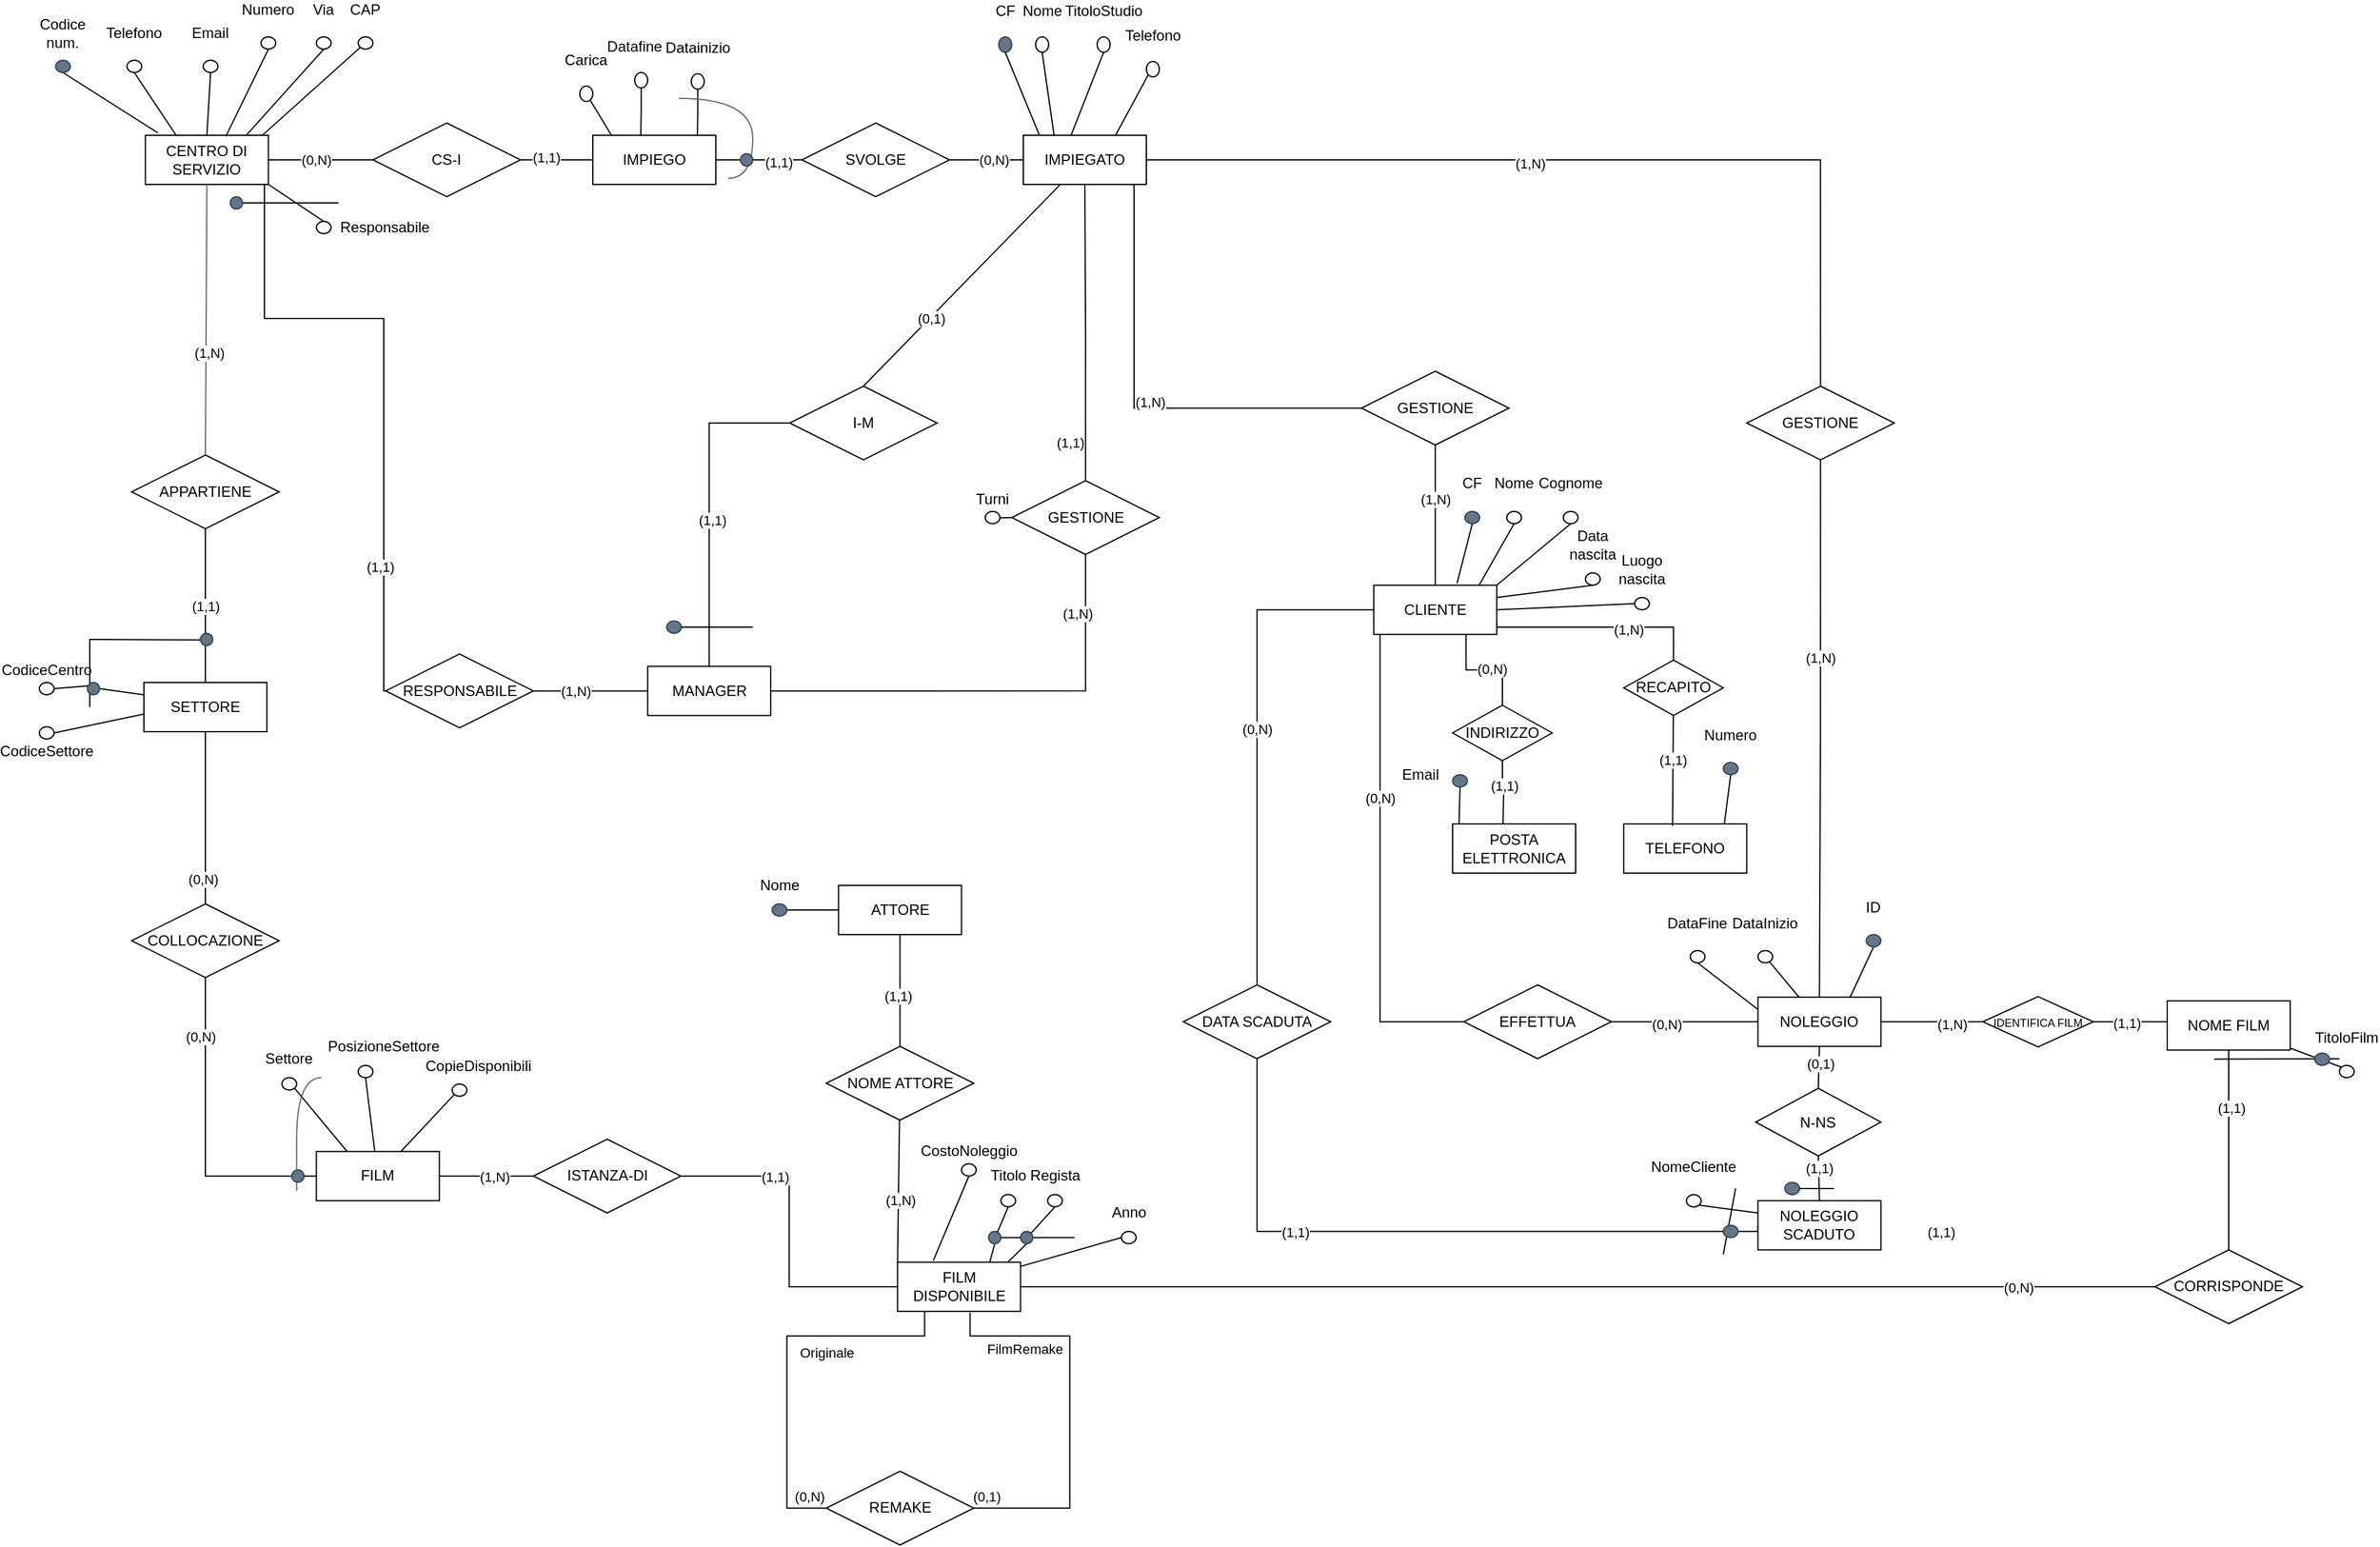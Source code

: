 <mxfile version="16.1.0" type="device"><diagram id="R2lEEEUBdFMjLlhIrx00" name="Page-1"><mxGraphModel dx="825" dy="375" grid="1" gridSize="10" guides="1" tooltips="1" connect="1" arrows="1" fold="1" page="1" pageScale="1.5" pageWidth="850" pageHeight="1100" math="0" shadow="0" extFonts="Permanent Marker^https://fonts.googleapis.com/css?family=Permanent+Marker"><root><mxCell id="0"/><mxCell id="1" parent="0"/><mxCell id="a5_FhK5woNszJtKHJAvu-34" style="edgeStyle=orthogonalEdgeStyle;rounded=0;orthogonalLoop=1;jettySize=auto;html=1;exitX=0.5;exitY=1;exitDx=0;exitDy=0;entryX=0;entryY=0.5;entryDx=0;entryDy=0;endArrow=none;endFill=0;sourcePerimeterSpacing=0;strokeWidth=1;" parent="1" source="a5_FhK5woNszJtKHJAvu-3" target="a5_FhK5woNszJtKHJAvu-14" edge="1"><mxGeometry relative="1" as="geometry"><Array as="points"><mxPoint x="1240" y="500"/><mxPoint x="1280" y="500"/><mxPoint x="1280" y="702"/></Array></mxGeometry></mxCell><mxCell id="a5_FhK5woNszJtKHJAvu-245" value="(1,N)" style="edgeLabel;html=1;align=center;verticalAlign=middle;resizable=0;points=[];fontColor=#000000;" parent="a5_FhK5woNszJtKHJAvu-34" vertex="1" connectable="0"><mxGeometry x="0.231" y="5" relative="1" as="geometry"><mxPoint as="offset"/></mxGeometry></mxCell><mxCell id="a5_FhK5woNszJtKHJAvu-53" style="edgeStyle=orthogonalEdgeStyle;rounded=0;sketch=0;orthogonalLoop=1;jettySize=auto;html=1;shadow=0;endArrow=none;endFill=0;sourcePerimeterSpacing=0;strokeWidth=1;" parent="1" source="a5_FhK5woNszJtKHJAvu-4" target="a5_FhK5woNszJtKHJAvu-52" edge="1"><mxGeometry relative="1" as="geometry"/></mxCell><mxCell id="a5_FhK5woNszJtKHJAvu-191" value="(1,1)" style="edgeLabel;html=1;align=center;verticalAlign=middle;resizable=0;points=[];labelBackgroundColor=default;" parent="a5_FhK5woNszJtKHJAvu-53" vertex="1" connectable="0"><mxGeometry x="-0.767" relative="1" as="geometry"><mxPoint y="-48" as="offset"/></mxGeometry></mxCell><mxCell id="a5_FhK5woNszJtKHJAvu-71" style="edgeStyle=orthogonalEdgeStyle;rounded=0;sketch=0;orthogonalLoop=1;jettySize=auto;html=1;shadow=0;endArrow=none;endFill=0;sourcePerimeterSpacing=0;strokeWidth=1;" parent="1" source="a5_FhK5woNszJtKHJAvu-4" target="a5_FhK5woNszJtKHJAvu-36" edge="1"><mxGeometry relative="1" as="geometry"/></mxCell><mxCell id="a5_FhK5woNszJtKHJAvu-238" value="(0,N)" style="edgeLabel;html=1;align=center;verticalAlign=middle;resizable=0;points=[];fontColor=#000000;" parent="a5_FhK5woNszJtKHJAvu-71" vertex="1" connectable="0"><mxGeometry x="-0.164" relative="1" as="geometry"><mxPoint x="-2" y="61" as="offset"/></mxGeometry></mxCell><mxCell id="a5_FhK5woNszJtKHJAvu-4" value="SETTORE" style="whiteSpace=wrap;html=1;align=center;" parent="1" vertex="1"><mxGeometry x="475" y="925" width="100" height="40" as="geometry"/></mxCell><mxCell id="bVF3UBs1itLwAil34PC3-106" style="edgeStyle=orthogonalEdgeStyle;rounded=0;orthogonalLoop=1;jettySize=auto;html=1;exitX=0;exitY=0.5;exitDx=0;exitDy=0;entryX=0.5;entryY=0;entryDx=0;entryDy=0;fontColor=#000000;endArrow=none;endFill=0;fillColor=none;elbow=vertical;" parent="1" source="a5_FhK5woNszJtKHJAvu-5" target="bVF3UBs1itLwAil34PC3-34" edge="1"><mxGeometry relative="1" as="geometry"/></mxCell><mxCell id="bVF3UBs1itLwAil34PC3-107" value="(0,N)" style="edgeLabel;html=1;align=center;verticalAlign=middle;resizable=0;points=[];fontColor=#000000;" parent="bVF3UBs1itLwAil34PC3-106" vertex="1" connectable="0"><mxGeometry x="-0.042" relative="1" as="geometry"><mxPoint as="offset"/></mxGeometry></mxCell><mxCell id="bVF3UBs1itLwAil34PC3-109" style="edgeStyle=orthogonalEdgeStyle;rounded=0;orthogonalLoop=1;jettySize=auto;html=1;entryX=0;entryY=0.5;entryDx=0;entryDy=0;fontColor=#000000;endArrow=none;endFill=0;fillColor=none;elbow=vertical;" parent="1" source="a5_FhK5woNszJtKHJAvu-5" target="bVF3UBs1itLwAil34PC3-108" edge="1"><mxGeometry relative="1" as="geometry"><Array as="points"><mxPoint x="1480" y="1201"/></Array></mxGeometry></mxCell><mxCell id="bVF3UBs1itLwAil34PC3-111" value="(0,N)" style="edgeLabel;html=1;align=center;verticalAlign=middle;resizable=0;points=[];fontColor=#000000;" parent="bVF3UBs1itLwAil34PC3-109" vertex="1" connectable="0"><mxGeometry x="-0.307" relative="1" as="geometry"><mxPoint as="offset"/></mxGeometry></mxCell><mxCell id="nz3YRwu0bOZ84xyVKCEk-63" style="edgeStyle=orthogonalEdgeStyle;rounded=0;orthogonalLoop=1;jettySize=auto;html=1;exitX=1;exitY=0.75;exitDx=0;exitDy=0;entryX=0.5;entryY=0;entryDx=0;entryDy=0;endArrow=none;endFill=0;" edge="1" parent="1" source="a5_FhK5woNszJtKHJAvu-5" target="nz3YRwu0bOZ84xyVKCEk-58"><mxGeometry relative="1" as="geometry"><Array as="points"><mxPoint x="1575" y="880"/><mxPoint x="1719" y="880"/></Array></mxGeometry></mxCell><mxCell id="nz3YRwu0bOZ84xyVKCEk-64" value="(1,N)" style="edgeLabel;html=1;align=center;verticalAlign=middle;resizable=0;points=[];" vertex="1" connectable="0" parent="nz3YRwu0bOZ84xyVKCEk-63"><mxGeometry x="0.273" y="-2" relative="1" as="geometry"><mxPoint as="offset"/></mxGeometry></mxCell><mxCell id="nz3YRwu0bOZ84xyVKCEk-68" style="edgeStyle=orthogonalEdgeStyle;rounded=0;orthogonalLoop=1;jettySize=auto;html=1;exitX=0.75;exitY=1;exitDx=0;exitDy=0;entryX=0.5;entryY=0;entryDx=0;entryDy=0;endArrow=none;endFill=0;" edge="1" parent="1" source="a5_FhK5woNszJtKHJAvu-5" target="nz3YRwu0bOZ84xyVKCEk-56"><mxGeometry relative="1" as="geometry"/></mxCell><mxCell id="nz3YRwu0bOZ84xyVKCEk-69" value="(0,N)" style="edgeLabel;html=1;align=center;verticalAlign=middle;resizable=0;points=[];" vertex="1" connectable="0" parent="nz3YRwu0bOZ84xyVKCEk-68"><mxGeometry x="0.136" y="1" relative="1" as="geometry"><mxPoint as="offset"/></mxGeometry></mxCell><mxCell id="a5_FhK5woNszJtKHJAvu-5" value="CLIENTE" style="whiteSpace=wrap;html=1;align=center;" parent="1" vertex="1"><mxGeometry x="1474.9" y="845.88" width="100" height="40" as="geometry"/></mxCell><mxCell id="ySitLetRNSaW9Qy5RKcJ-24" style="edgeStyle=none;rounded=0;orthogonalLoop=1;jettySize=auto;html=1;endArrow=none;endFill=0;strokeColor=default;startArrow=none;exitX=1;exitY=0.5;exitDx=0;exitDy=0;" parent="1" source="rLuReqhymxAxMvoNxru6-14" target="a5_FhK5woNszJtKHJAvu-3" edge="1"><mxGeometry relative="1" as="geometry"><mxPoint x="950" y="500" as="sourcePoint"/></mxGeometry></mxCell><mxCell id="a5_FhK5woNszJtKHJAvu-6" value="CENTRO DI SERVIZIO" style="whiteSpace=wrap;html=1;align=center;" parent="1" vertex="1"><mxGeometry x="476.21" y="480" width="100" height="40" as="geometry"/></mxCell><mxCell id="a5_FhK5woNszJtKHJAvu-181" style="edgeStyle=orthogonalEdgeStyle;rounded=0;sketch=0;orthogonalLoop=1;jettySize=auto;html=1;exitX=0.25;exitY=1;exitDx=0;exitDy=0;entryX=0;entryY=0.5;entryDx=0;entryDy=0;shadow=0;endArrow=none;endFill=0;sourcePerimeterSpacing=0;strokeWidth=1;" parent="1" source="a5_FhK5woNszJtKHJAvu-7" target="a5_FhK5woNszJtKHJAvu-180" edge="1"><mxGeometry relative="1" as="geometry"><Array as="points"><mxPoint x="1109.73" y="1436.38"/><mxPoint x="1109.73" y="1456.38"/><mxPoint x="997.73" y="1456.38"/><mxPoint x="997.73" y="1596.38"/></Array></mxGeometry></mxCell><mxCell id="a5_FhK5woNszJtKHJAvu-186" value="(0,N)" style="edgeLabel;html=1;align=center;verticalAlign=middle;resizable=0;points=[];" parent="a5_FhK5woNszJtKHJAvu-181" vertex="1" connectable="0"><mxGeometry x="0.805" y="-1" relative="1" as="geometry"><mxPoint x="16" y="-11" as="offset"/></mxGeometry></mxCell><mxCell id="nz3YRwu0bOZ84xyVKCEk-42" style="edgeStyle=none;rounded=0;orthogonalLoop=1;jettySize=auto;html=1;exitX=0.5;exitY=0;exitDx=0;exitDy=0;endArrow=none;endFill=0;startArrow=none;" edge="1" parent="1" source="nz3YRwu0bOZ84xyVKCEk-46" target="nz3YRwu0bOZ84xyVKCEk-39"><mxGeometry relative="1" as="geometry"/></mxCell><mxCell id="nz3YRwu0bOZ84xyVKCEk-43" value="(1,1)" style="edgeLabel;html=1;align=center;verticalAlign=middle;resizable=0;points=[];" vertex="1" connectable="0" parent="nz3YRwu0bOZ84xyVKCEk-42"><mxGeometry x="0.369" relative="1" as="geometry"><mxPoint x="-2" y="21" as="offset"/></mxGeometry></mxCell><mxCell id="a5_FhK5woNszJtKHJAvu-7" value="FILM DISPONIBILE" style="whiteSpace=wrap;html=1;align=center;" parent="1" vertex="1"><mxGeometry x="1087.73" y="1396.38" width="100" height="40" as="geometry"/></mxCell><mxCell id="a5_FhK5woNszJtKHJAvu-66" style="edgeStyle=orthogonalEdgeStyle;rounded=0;sketch=0;orthogonalLoop=1;jettySize=auto;html=1;entryX=0.5;entryY=0;entryDx=0;entryDy=0;shadow=0;endArrow=none;endFill=0;sourcePerimeterSpacing=0;strokeWidth=1;" parent="1" source="a5_FhK5woNszJtKHJAvu-14" target="a5_FhK5woNszJtKHJAvu-5" edge="1"><mxGeometry relative="1" as="geometry"/></mxCell><mxCell id="a5_FhK5woNszJtKHJAvu-246" value="(1,N)" style="edgeLabel;html=1;align=center;verticalAlign=middle;resizable=0;points=[];fontColor=#000000;" parent="a5_FhK5woNszJtKHJAvu-66" vertex="1" connectable="0"><mxGeometry x="-0.181" y="1" relative="1" as="geometry"><mxPoint x="-1" y="-3" as="offset"/></mxGeometry></mxCell><mxCell id="a5_FhK5woNszJtKHJAvu-14" value="GESTIONE" style="shape=rhombus;perimeter=rhombusPerimeter;whiteSpace=wrap;html=1;align=center;" parent="1" vertex="1"><mxGeometry x="1464.9" y="671.88" width="120" height="60" as="geometry"/></mxCell><mxCell id="bVF3UBs1itLwAil34PC3-113" style="edgeStyle=orthogonalEdgeStyle;rounded=0;orthogonalLoop=1;jettySize=auto;html=1;entryX=0;entryY=0.5;entryDx=0;entryDy=0;fontColor=#000000;endArrow=none;endFill=0;fillColor=none;elbow=vertical;exitX=1;exitY=0.5;exitDx=0;exitDy=0;startArrow=none;" parent="1" source="ySitLetRNSaW9Qy5RKcJ-59" target="a5_FhK5woNszJtKHJAvu-7" edge="1"><mxGeometry relative="1" as="geometry"/></mxCell><mxCell id="ySitLetRNSaW9Qy5RKcJ-72" value="(1,1)" style="edgeLabel;html=1;align=center;verticalAlign=middle;resizable=0;points=[];" parent="bVF3UBs1itLwAil34PC3-113" vertex="1" connectable="0"><mxGeometry x="-0.429" relative="1" as="geometry"><mxPoint as="offset"/></mxGeometry></mxCell><mxCell id="ySitLetRNSaW9Qy5RKcJ-63" style="edgeStyle=orthogonalEdgeStyle;rounded=0;orthogonalLoop=1;jettySize=auto;html=1;exitX=0.5;exitY=1;exitDx=0;exitDy=0;entryX=0;entryY=0.5;entryDx=0;entryDy=0;endArrow=none;endFill=0;strokeColor=default;" parent="1" source="a5_FhK5woNszJtKHJAvu-36" target="ySitLetRNSaW9Qy5RKcJ-58" edge="1"><mxGeometry relative="1" as="geometry"/></mxCell><mxCell id="ySitLetRNSaW9Qy5RKcJ-74" value="(0,N)" style="edgeLabel;html=1;align=center;verticalAlign=middle;resizable=0;points=[];" parent="ySitLetRNSaW9Qy5RKcJ-63" vertex="1" connectable="0"><mxGeometry x="-0.619" y="-4" relative="1" as="geometry"><mxPoint as="offset"/></mxGeometry></mxCell><mxCell id="a5_FhK5woNszJtKHJAvu-36" value="COLLOCAZIONE" style="shape=rhombus;perimeter=rhombusPerimeter;whiteSpace=wrap;html=1;align=center;gradientColor=#ffffff;" parent="1" vertex="1"><mxGeometry x="465" y="1105" width="120" height="60" as="geometry"/></mxCell><mxCell id="rLuReqhymxAxMvoNxru6-25" style="rounded=0;orthogonalLoop=1;jettySize=auto;html=1;exitX=0.5;exitY=0;exitDx=0;exitDy=0;entryX=0.5;entryY=1;entryDx=0;entryDy=0;endArrow=none;endFill=0;strokeColor=#666666;fillColor=#666666;" parent="1" source="a5_FhK5woNszJtKHJAvu-52" target="a5_FhK5woNszJtKHJAvu-6" edge="1"><mxGeometry relative="1" as="geometry"/></mxCell><mxCell id="rLuReqhymxAxMvoNxru6-26" value="(1,N)" style="edgeLabel;html=1;align=center;verticalAlign=middle;resizable=0;points=[];" parent="rLuReqhymxAxMvoNxru6-25" vertex="1" connectable="0"><mxGeometry x="-0.241" y="-2" relative="1" as="geometry"><mxPoint as="offset"/></mxGeometry></mxCell><mxCell id="a5_FhK5woNszJtKHJAvu-52" value="APPARTIENE" style="shape=rhombus;perimeter=rhombusPerimeter;whiteSpace=wrap;html=1;align=center;gradientColor=#ffffff;" parent="1" vertex="1"><mxGeometry x="465" y="740" width="120" height="60" as="geometry"/></mxCell><mxCell id="ySitLetRNSaW9Qy5RKcJ-7" style="edgeStyle=orthogonalEdgeStyle;rounded=0;orthogonalLoop=1;jettySize=auto;html=1;exitX=1;exitY=0.5;exitDx=0;exitDy=0;entryX=0.5;entryY=1;entryDx=0;entryDy=0;endArrow=none;endFill=0;strokeColor=default;" parent="1" source="a5_FhK5woNszJtKHJAvu-73" target="ySitLetRNSaW9Qy5RKcJ-6" edge="1"><mxGeometry relative="1" as="geometry"><Array as="points"><mxPoint x="1240" y="932"/></Array></mxGeometry></mxCell><mxCell id="ySitLetRNSaW9Qy5RKcJ-9" value="(1,N)" style="edgeLabel;html=1;align=center;verticalAlign=middle;resizable=0;points=[];" parent="ySitLetRNSaW9Qy5RKcJ-7" vertex="1" connectable="0"><mxGeometry x="0.734" y="-1" relative="1" as="geometry"><mxPoint x="-8" y="-1" as="offset"/></mxGeometry></mxCell><mxCell id="a5_FhK5woNszJtKHJAvu-73" value="MANAGER" style="whiteSpace=wrap;html=1;align=center;gradientColor=#ffffff;" parent="1" vertex="1"><mxGeometry x="884.61" y="911.84" width="100" height="40" as="geometry"/></mxCell><mxCell id="a5_FhK5woNszJtKHJAvu-92" style="edgeStyle=none;rounded=0;sketch=0;orthogonalLoop=1;jettySize=auto;html=1;exitX=0.5;exitY=1;exitDx=0;exitDy=0;entryX=0.1;entryY=-0.05;entryDx=0;entryDy=0;entryPerimeter=0;shadow=0;endArrow=none;endFill=0;sourcePerimeterSpacing=0;strokeWidth=1;" parent="1" source="a5_FhK5woNszJtKHJAvu-75" target="a5_FhK5woNszJtKHJAvu-6" edge="1"><mxGeometry relative="1" as="geometry"/></mxCell><mxCell id="a5_FhK5woNszJtKHJAvu-75" value="&lt;div&gt;Codice num.&lt;/div&gt;" style="ellipse;whiteSpace=wrap;html=1;align=center;spacingTop=0;spacingBottom=55;fillColor=#647687;fontColor=#000000;strokeColor=#314354;" parent="1" vertex="1"><mxGeometry x="403.21" y="419" width="12" height="10" as="geometry"/></mxCell><mxCell id="a5_FhK5woNszJtKHJAvu-91" style="rounded=0;sketch=0;orthogonalLoop=1;jettySize=auto;html=1;exitX=0.5;exitY=1;exitDx=0;exitDy=0;entryX=0.25;entryY=0;entryDx=0;entryDy=0;shadow=0;endArrow=none;endFill=0;sourcePerimeterSpacing=0;strokeWidth=1;" parent="1" source="a5_FhK5woNszJtKHJAvu-80" target="a5_FhK5woNszJtKHJAvu-6" edge="1"><mxGeometry relative="1" as="geometry"/></mxCell><mxCell id="a5_FhK5woNszJtKHJAvu-80" value="&lt;div&gt;Telefono&lt;/div&gt;" style="ellipse;whiteSpace=wrap;html=1;align=center;gradientColor=#ffffff;spacingTop=0;spacingBottom=55;" parent="1" vertex="1"><mxGeometry x="461.21" y="419" width="12" height="10" as="geometry"/></mxCell><mxCell id="a5_FhK5woNszJtKHJAvu-95" style="edgeStyle=none;rounded=0;sketch=0;orthogonalLoop=1;jettySize=auto;html=1;exitX=0.5;exitY=0;exitDx=0;exitDy=0;entryX=1;entryY=1;entryDx=0;entryDy=0;shadow=0;endArrow=none;endFill=0;strokeWidth=1;startArrow=none;" parent="1" source="a5_FhK5woNszJtKHJAvu-82" target="a5_FhK5woNszJtKHJAvu-6" edge="1"><mxGeometry relative="1" as="geometry"><mxPoint x="605.21" y="535" as="sourcePoint"/></mxGeometry></mxCell><mxCell id="a5_FhK5woNszJtKHJAvu-82" value="Responsabile" style="ellipse;whiteSpace=wrap;html=1;align=center;gradientColor=#ffffff;spacingTop=0;spacingBottom=0;spacingRight=0;spacingLeft=100;" parent="1" vertex="1"><mxGeometry x="615.21" y="550" width="12" height="10" as="geometry"/></mxCell><mxCell id="a5_FhK5woNszJtKHJAvu-93" style="edgeStyle=none;rounded=0;sketch=0;orthogonalLoop=1;jettySize=auto;html=1;exitX=0.5;exitY=1;exitDx=0;exitDy=0;entryX=0.5;entryY=0;entryDx=0;entryDy=0;shadow=0;endArrow=none;endFill=0;sourcePerimeterSpacing=0;strokeWidth=1;" parent="1" source="a5_FhK5woNszJtKHJAvu-83" target="a5_FhK5woNszJtKHJAvu-6" edge="1"><mxGeometry relative="1" as="geometry"/></mxCell><mxCell id="a5_FhK5woNszJtKHJAvu-83" value="&lt;div&gt;Email&lt;/div&gt;" style="ellipse;whiteSpace=wrap;html=1;align=center;gradientColor=#ffffff;spacingTop=0;spacingBottom=55;" parent="1" vertex="1"><mxGeometry x="523.21" y="419" width="12" height="10" as="geometry"/></mxCell><mxCell id="a5_FhK5woNszJtKHJAvu-126" value="" style="group" parent="1" vertex="1" connectable="0"><mxGeometry x="1057" y="390" width="243.585" height="190" as="geometry"/></mxCell><mxCell id="a5_FhK5woNszJtKHJAvu-117" value="CF" style="ellipse;whiteSpace=wrap;html=1;align=center;spacingTop=0;spacingBottom=55;fillColor=#647687;fontColor=#000000;strokeColor=#314354;" parent="a5_FhK5woNszJtKHJAvu-126" vertex="1"><mxGeometry x="113" y="10" width="10.588" height="12.5" as="geometry"/></mxCell><mxCell id="a5_FhK5woNszJtKHJAvu-125" value="TitoloStudio" style="ellipse;whiteSpace=wrap;html=1;align=center;gradientColor=#ffffff;spacingTop=0;spacingBottom=55;" parent="a5_FhK5woNszJtKHJAvu-126" vertex="1"><mxGeometry x="193.002" y="10" width="10.588" height="12.5" as="geometry"/></mxCell><mxCell id="a5_FhK5woNszJtKHJAvu-3" value="IMPIEGATO" style="whiteSpace=wrap;html=1;align=center;" parent="a5_FhK5woNszJtKHJAvu-126" vertex="1"><mxGeometry x="133" y="90" width="100" height="40" as="geometry"/></mxCell><mxCell id="a5_FhK5woNszJtKHJAvu-124" style="edgeStyle=none;rounded=0;sketch=0;orthogonalLoop=1;jettySize=auto;html=1;exitX=0.5;exitY=1;exitDx=0;exitDy=0;shadow=0;endArrow=none;endFill=0;sourcePerimeterSpacing=0;strokeWidth=1;entryX=0.388;entryY=0.001;entryDx=0;entryDy=0;entryPerimeter=0;" parent="a5_FhK5woNszJtKHJAvu-126" source="a5_FhK5woNszJtKHJAvu-125" target="a5_FhK5woNszJtKHJAvu-3" edge="1"><mxGeometry relative="1" as="geometry"><mxPoint x="224.2" y="89.56" as="targetPoint"/></mxGeometry></mxCell><mxCell id="a5_FhK5woNszJtKHJAvu-116" style="edgeStyle=none;rounded=0;sketch=0;orthogonalLoop=1;jettySize=auto;html=1;exitX=0.5;exitY=1;exitDx=0;exitDy=0;shadow=0;endArrow=none;endFill=0;sourcePerimeterSpacing=0;strokeWidth=1;entryX=0.131;entryY=0.001;entryDx=0;entryDy=0;entryPerimeter=0;" parent="a5_FhK5woNszJtKHJAvu-126" source="a5_FhK5woNszJtKHJAvu-117" target="a5_FhK5woNszJtKHJAvu-3" edge="1"><mxGeometry relative="1" as="geometry"><mxPoint x="185.1" y="90.04" as="targetPoint"/></mxGeometry></mxCell><mxCell id="a5_FhK5woNszJtKHJAvu-119" value="Nome" style="ellipse;whiteSpace=wrap;html=1;align=center;gradientColor=#ffffff;spacingTop=0;spacingBottom=55;" parent="a5_FhK5woNszJtKHJAvu-126" vertex="1"><mxGeometry x="142.996" y="10" width="10.588" height="12.5" as="geometry"/></mxCell><mxCell id="a5_FhK5woNszJtKHJAvu-118" style="rounded=0;sketch=0;orthogonalLoop=1;jettySize=auto;html=1;exitX=0.5;exitY=1;exitDx=0;exitDy=0;shadow=0;endArrow=none;endFill=0;sourcePerimeterSpacing=0;strokeWidth=1;entryX=0.25;entryY=0;entryDx=0;entryDy=0;" parent="a5_FhK5woNszJtKHJAvu-126" source="a5_FhK5woNszJtKHJAvu-119" target="a5_FhK5woNszJtKHJAvu-3" edge="1"><mxGeometry relative="1" as="geometry"><mxPoint x="193" y="90" as="targetPoint"/></mxGeometry></mxCell><mxCell id="a5_FhK5woNszJtKHJAvu-121" value="Telefono" style="ellipse;whiteSpace=wrap;html=1;align=center;gradientColor=#ffffff;spacingTop=0;spacingBottom=55;" parent="a5_FhK5woNszJtKHJAvu-126" vertex="1"><mxGeometry x="232.997" y="30" width="10.588" height="12.5" as="geometry"/></mxCell><mxCell id="a5_FhK5woNszJtKHJAvu-120" style="edgeStyle=none;rounded=0;sketch=0;orthogonalLoop=1;jettySize=auto;html=1;exitX=0;exitY=1;exitDx=0;exitDy=0;shadow=0;endArrow=none;endFill=0;sourcePerimeterSpacing=0;strokeWidth=1;entryX=0.75;entryY=0;entryDx=0;entryDy=0;" parent="a5_FhK5woNszJtKHJAvu-126" source="a5_FhK5woNszJtKHJAvu-121" target="a5_FhK5woNszJtKHJAvu-3" edge="1"><mxGeometry relative="1" as="geometry"><mxPoint x="243" y="100" as="targetPoint"/></mxGeometry></mxCell><mxCell id="a5_FhK5woNszJtKHJAvu-145" value="Nome" style="ellipse;whiteSpace=wrap;html=1;align=center;gradientColor=#ffffff;spacingTop=0;spacingBottom=55;" parent="1" vertex="1"><mxGeometry x="1583.01" y="785.88" width="12" height="10" as="geometry"/></mxCell><mxCell id="a5_FhK5woNszJtKHJAvu-146" style="rounded=0;sketch=0;orthogonalLoop=1;jettySize=auto;html=1;exitX=0.5;exitY=1;exitDx=0;exitDy=0;entryX=1;entryY=0;entryDx=0;entryDy=0;shadow=0;endArrow=none;endFill=0;sourcePerimeterSpacing=0;strokeWidth=1;" parent="1" source="a5_FhK5woNszJtKHJAvu-147" target="a5_FhK5woNszJtKHJAvu-5" edge="1"><mxGeometry relative="1" as="geometry"><mxPoint x="1585.01" y="840.88" as="targetPoint"/></mxGeometry></mxCell><mxCell id="a5_FhK5woNszJtKHJAvu-147" value="Cognome" style="ellipse;whiteSpace=wrap;html=1;align=center;gradientColor=#ffffff;spacingTop=0;spacingBottom=55;" parent="1" vertex="1"><mxGeometry x="1629.01" y="785.88" width="12" height="10" as="geometry"/></mxCell><mxCell id="a5_FhK5woNszJtKHJAvu-148" style="edgeStyle=none;rounded=0;sketch=0;orthogonalLoop=1;jettySize=auto;html=1;exitX=0;exitY=0.5;exitDx=0;exitDy=0;entryX=1;entryY=0.5;entryDx=0;entryDy=0;shadow=0;endArrow=none;endFill=0;sourcePerimeterSpacing=0;strokeWidth=1;" parent="1" source="a5_FhK5woNszJtKHJAvu-149" target="a5_FhK5woNszJtKHJAvu-5" edge="1"><mxGeometry relative="1" as="geometry"><mxPoint x="1584.61" y="867.16" as="targetPoint"/></mxGeometry></mxCell><mxCell id="a5_FhK5woNszJtKHJAvu-149" value="Luogo nascita" style="ellipse;whiteSpace=wrap;html=1;align=center;gradientColor=#ffffff;spacingTop=0;spacingBottom=55;" parent="1" vertex="1"><mxGeometry x="1687.01" y="855.88" width="12" height="10" as="geometry"/></mxCell><mxCell id="a5_FhK5woNszJtKHJAvu-151" value="CF" style="ellipse;whiteSpace=wrap;html=1;align=center;spacingTop=0;spacingBottom=55;fillColor=#647687;fontColor=#000000;strokeColor=#314354;" parent="1" vertex="1"><mxGeometry x="1549.01" y="785.88" width="12" height="10" as="geometry"/></mxCell><mxCell id="a5_FhK5woNszJtKHJAvu-152" style="edgeStyle=none;rounded=0;sketch=0;orthogonalLoop=1;jettySize=auto;html=1;exitX=0.5;exitY=1;exitDx=0;exitDy=0;shadow=0;endArrow=none;endFill=0;sourcePerimeterSpacing=0;strokeWidth=1;entryX=1;entryY=0.25;entryDx=0;entryDy=0;" parent="1" source="a5_FhK5woNszJtKHJAvu-153" target="a5_FhK5woNszJtKHJAvu-5" edge="1"><mxGeometry relative="1" as="geometry"><mxPoint x="1585.01" y="850.88" as="targetPoint"/></mxGeometry></mxCell><mxCell id="a5_FhK5woNszJtKHJAvu-153" value="Data nascita" style="ellipse;whiteSpace=wrap;html=1;align=center;gradientColor=#ffffff;spacingTop=0;spacingBottom=55;" parent="1" vertex="1"><mxGeometry x="1647.01" y="835.88" width="12" height="10" as="geometry"/></mxCell><mxCell id="a5_FhK5woNszJtKHJAvu-180" value="REMAKE" style="shape=rhombus;perimeter=rhombusPerimeter;whiteSpace=wrap;html=1;align=center;gradientColor=#ffffff;" parent="1" vertex="1"><mxGeometry x="1029.73" y="1566.38" width="120" height="60" as="geometry"/></mxCell><mxCell id="a5_FhK5woNszJtKHJAvu-182" style="edgeStyle=orthogonalEdgeStyle;rounded=0;sketch=0;orthogonalLoop=1;jettySize=auto;html=1;exitX=0.59;exitY=1.025;exitDx=0;exitDy=0;entryX=1;entryY=0.5;entryDx=0;entryDy=0;shadow=0;endArrow=none;endFill=0;sourcePerimeterSpacing=0;strokeWidth=1;exitPerimeter=0;" parent="1" source="a5_FhK5woNszJtKHJAvu-7" target="a5_FhK5woNszJtKHJAvu-180" edge="1"><mxGeometry relative="1" as="geometry"><mxPoint x="1247.73" y="1456.38" as="sourcePoint"/><mxPoint x="1237.73" y="1566.38" as="targetPoint"/><Array as="points"><mxPoint x="1146.73" y="1456.38"/><mxPoint x="1227.73" y="1456.38"/><mxPoint x="1227.73" y="1596.38"/></Array></mxGeometry></mxCell><mxCell id="a5_FhK5woNszJtKHJAvu-183" value="&lt;div&gt;Originale&lt;/div&gt;&lt;div&gt;&lt;br&gt;&lt;/div&gt;" style="edgeLabel;html=1;align=center;verticalAlign=middle;resizable=0;points=[];labelBackgroundColor=none;" parent="a5_FhK5woNszJtKHJAvu-182" vertex="1" connectable="0"><mxGeometry x="-0.767" y="-2" relative="1" as="geometry"><mxPoint x="-135" y="18" as="offset"/></mxGeometry></mxCell><mxCell id="a5_FhK5woNszJtKHJAvu-184" value="FilmRemake" style="edgeLabel;html=1;align=center;verticalAlign=middle;resizable=0;points=[];labelBackgroundColor=none;" parent="a5_FhK5woNszJtKHJAvu-182" vertex="1" connectable="0"><mxGeometry x="0.846" y="2" relative="1" as="geometry"><mxPoint x="16" y="-132" as="offset"/></mxGeometry></mxCell><mxCell id="a5_FhK5woNszJtKHJAvu-185" value="(0,1)" style="edgeLabel;html=1;align=center;verticalAlign=middle;resizable=0;points=[];" parent="a5_FhK5woNszJtKHJAvu-182" vertex="1" connectable="0"><mxGeometry x="0.849" y="1" relative="1" as="geometry"><mxPoint x="-14" y="-11" as="offset"/></mxGeometry></mxCell><mxCell id="a5_FhK5woNszJtKHJAvu-187" style="edgeStyle=none;rounded=0;sketch=0;orthogonalLoop=1;jettySize=auto;html=1;shadow=0;endArrow=none;endFill=0;strokeWidth=1;exitX=1;exitY=0.5;exitDx=0;exitDy=0;entryX=0;entryY=0.25;entryDx=0;entryDy=0;startArrow=none;" parent="1" source="a5_FhK5woNszJtKHJAvu-225" target="a5_FhK5woNszJtKHJAvu-4" edge="1"><mxGeometry relative="1" as="geometry"><mxPoint x="349" y="937.5" as="sourcePoint"/><mxPoint x="447" y="932.5" as="targetPoint"/></mxGeometry></mxCell><mxCell id="a5_FhK5woNszJtKHJAvu-188" value="CodiceCentro" style="ellipse;whiteSpace=wrap;html=1;align=center;spacingTop=0;spacingBottom=30;labelBackgroundColor=none;labelBorderColor=none;fillColor=none;" parent="1" vertex="1"><mxGeometry x="390" y="925" width="12" height="10" as="geometry"/></mxCell><mxCell id="a5_FhK5woNszJtKHJAvu-189" style="edgeStyle=none;rounded=0;sketch=0;orthogonalLoop=1;jettySize=auto;html=1;entryX=-0.004;entryY=0.645;entryDx=0;entryDy=0;shadow=0;endArrow=none;endFill=0;sourcePerimeterSpacing=0;strokeWidth=1;exitX=1;exitY=0.5;exitDx=0;exitDy=0;entryPerimeter=0;" parent="1" source="a5_FhK5woNszJtKHJAvu-190" target="a5_FhK5woNszJtKHJAvu-4" edge="1"><mxGeometry relative="1" as="geometry"><mxPoint x="402.0" y="962.5" as="sourcePoint"/><mxPoint x="447" y="952.5" as="targetPoint"/></mxGeometry></mxCell><mxCell id="a5_FhK5woNszJtKHJAvu-190" value="CodiceSettore" style="ellipse;whiteSpace=wrap;html=1;align=center;gradientColor=#ffffff;spacingTop=30;spacingBottom=0;" parent="1" vertex="1"><mxGeometry x="390" y="961" width="12" height="10" as="geometry"/></mxCell><mxCell id="a5_FhK5woNszJtKHJAvu-197" value="" style="endArrow=none;html=1;rounded=0;shadow=0;sketch=0;sourcePerimeterSpacing=0;strokeWidth=1;edgeStyle=orthogonalEdgeStyle;entryX=0.147;entryY=0.537;entryDx=0;entryDy=0;entryPerimeter=0;" parent="1" target="bVF3UBs1itLwAil34PC3-1" edge="1"><mxGeometry width="50" height="50" relative="1" as="geometry"><mxPoint x="431" y="945" as="sourcePoint"/><mxPoint x="519" y="895" as="targetPoint"/><Array as="points"><mxPoint x="431" y="890"/><mxPoint x="439" y="890"/></Array></mxGeometry></mxCell><mxCell id="a5_FhK5woNszJtKHJAvu-198" style="edgeStyle=none;rounded=0;sketch=0;orthogonalLoop=1;jettySize=auto;html=1;entryX=0.75;entryY=0;entryDx=0;entryDy=0;shadow=0;endArrow=none;endFill=0;strokeWidth=1;exitX=0.5;exitY=1;exitDx=0;exitDy=0;startArrow=none;" parent="1" source="a5_FhK5woNszJtKHJAvu-212" target="a5_FhK5woNszJtKHJAvu-7" edge="1"><mxGeometry relative="1" as="geometry"><mxPoint x="1171.73" y="1356.38" as="sourcePoint"/><mxPoint x="1174.73" y="1401.38" as="targetPoint"/></mxGeometry></mxCell><mxCell id="a5_FhK5woNszJtKHJAvu-199" value="Titolo" style="ellipse;whiteSpace=wrap;html=1;align=center;gradientColor=#ffffff;spacingTop=0;spacingBottom=40;" parent="1" vertex="1"><mxGeometry x="1171.73" y="1341.38" width="12" height="10" as="geometry"/></mxCell><mxCell id="a5_FhK5woNszJtKHJAvu-200" style="rounded=0;sketch=0;orthogonalLoop=1;jettySize=auto;html=1;entryX=0.903;entryY=-0.016;entryDx=0;entryDy=0;shadow=0;endArrow=none;endFill=0;strokeWidth=1;exitX=0.5;exitY=1;exitDx=0;exitDy=0;startArrow=none;entryPerimeter=0;" parent="1" source="a5_FhK5woNszJtKHJAvu-214" target="a5_FhK5woNszJtKHJAvu-7" edge="1"><mxGeometry relative="1" as="geometry"><mxPoint x="1199.73" y="1346.38" as="sourcePoint"/><mxPoint x="1199.73" y="1401.38" as="targetPoint"/></mxGeometry></mxCell><mxCell id="a5_FhK5woNszJtKHJAvu-201" value="&lt;div&gt;Regista&lt;/div&gt;" style="ellipse;whiteSpace=wrap;html=1;align=center;gradientColor=#ffffff;spacingTop=0;spacingBottom=40;" parent="1" vertex="1"><mxGeometry x="1209.73" y="1341.38" width="12" height="10" as="geometry"/></mxCell><mxCell id="a5_FhK5woNszJtKHJAvu-204" style="edgeStyle=none;rounded=0;sketch=0;orthogonalLoop=1;jettySize=auto;html=1;exitX=0;exitY=0.5;exitDx=0;exitDy=0;shadow=0;endArrow=none;endFill=0;sourcePerimeterSpacing=0;strokeWidth=1;entryX=0.997;entryY=0.089;entryDx=0;entryDy=0;entryPerimeter=0;" parent="1" source="a5_FhK5woNszJtKHJAvu-205" target="a5_FhK5woNszJtKHJAvu-7" edge="1"><mxGeometry relative="1" as="geometry"><mxPoint x="1227.73" y="1411.38" as="targetPoint"/></mxGeometry></mxCell><mxCell id="a5_FhK5woNszJtKHJAvu-205" value="&lt;div&gt;Anno&lt;/div&gt;" style="ellipse;whiteSpace=wrap;html=1;align=center;gradientColor=#ffffff;spacingTop=0;spacingBottom=40;" parent="1" vertex="1"><mxGeometry x="1269.73" y="1371.38" width="12" height="10" as="geometry"/></mxCell><mxCell id="a5_FhK5woNszJtKHJAvu-211" value="" style="endArrow=none;html=1;rounded=0;shadow=0;sketch=0;fontColor=#000000;strokeWidth=1;startArrow=none;" parent="1" source="a5_FhK5woNszJtKHJAvu-214" edge="1"><mxGeometry width="50" height="50" relative="1" as="geometry"><mxPoint x="1121.73" y="1371.38" as="sourcePoint"/><mxPoint x="1231.73" y="1376.38" as="targetPoint"/></mxGeometry></mxCell><mxCell id="a5_FhK5woNszJtKHJAvu-213" value="" style="endArrow=none;html=1;rounded=0;shadow=0;sketch=0;fontColor=#000000;sourcePerimeterSpacing=0;strokeWidth=1;" parent="1" target="a5_FhK5woNszJtKHJAvu-212" edge="1"><mxGeometry width="50" height="50" relative="1" as="geometry"><mxPoint x="1161.73" y="1376.38" as="sourcePoint"/><mxPoint x="1221.73" y="1381.38" as="targetPoint"/></mxGeometry></mxCell><mxCell id="a5_FhK5woNszJtKHJAvu-215" value="" style="rounded=0;sketch=0;orthogonalLoop=1;jettySize=auto;html=1;entryX=1;entryY=0;entryDx=0;entryDy=0;shadow=0;endArrow=none;endFill=0;sourcePerimeterSpacing=0;strokeWidth=1;exitX=0.5;exitY=1;exitDx=0;exitDy=0;" parent="1" source="a5_FhK5woNszJtKHJAvu-201" target="a5_FhK5woNszJtKHJAvu-214" edge="1"><mxGeometry relative="1" as="geometry"><mxPoint x="1215.73" y="1351.38" as="sourcePoint"/><mxPoint x="1199.73" y="1401.38" as="targetPoint"/></mxGeometry></mxCell><mxCell id="bVF3UBs1itLwAil34PC3-115" style="rounded=0;orthogonalLoop=1;jettySize=auto;html=1;exitX=0.5;exitY=1;exitDx=0;exitDy=0;entryX=0.291;entryY=-0.034;entryDx=0;entryDy=0;fontColor=#000000;endArrow=none;endFill=0;fillColor=none;elbow=vertical;entryPerimeter=0;" parent="1" source="a5_FhK5woNszJtKHJAvu-219" target="a5_FhK5woNszJtKHJAvu-7" edge="1"><mxGeometry relative="1" as="geometry"><mxPoint x="1124.73" y="1401.38" as="targetPoint"/></mxGeometry></mxCell><mxCell id="a5_FhK5woNszJtKHJAvu-219" value="CostoNoleggio" style="ellipse;whiteSpace=wrap;html=1;align=center;gradientColor=#ffffff;spacingTop=0;spacingBottom=30;" parent="1" vertex="1"><mxGeometry x="1139.73" y="1316.38" width="12" height="10" as="geometry"/></mxCell><mxCell id="a5_FhK5woNszJtKHJAvu-225" value="" style="ellipse;whiteSpace=wrap;html=1;aspect=fixed;labelBackgroundColor=none;labelBorderColor=none;fontColor=#ffffff;fillColor=#647687;strokeColor=#314354;" parent="1" vertex="1"><mxGeometry x="429" y="925" width="10" height="10" as="geometry"/></mxCell><mxCell id="a5_FhK5woNszJtKHJAvu-228" value="" style="edgeStyle=none;rounded=0;sketch=0;orthogonalLoop=1;jettySize=auto;html=1;shadow=0;endArrow=none;endFill=0;sourcePerimeterSpacing=0;strokeWidth=1;exitX=1;exitY=0.5;exitDx=0;exitDy=0;entryX=0;entryY=0.25;entryDx=0;entryDy=0;" parent="1" source="a5_FhK5woNszJtKHJAvu-188" target="a5_FhK5woNszJtKHJAvu-225" edge="1"><mxGeometry relative="1" as="geometry"><mxPoint x="402.0" y="927.5" as="sourcePoint"/><mxPoint x="475" y="935" as="targetPoint"/></mxGeometry></mxCell><mxCell id="nz3YRwu0bOZ84xyVKCEk-53" style="edgeStyle=none;rounded=0;orthogonalLoop=1;jettySize=auto;html=1;exitX=0.5;exitY=1;exitDx=0;exitDy=0;entryX=0.818;entryY=0;entryDx=0;entryDy=0;entryPerimeter=0;endArrow=none;endFill=0;" edge="1" parent="1" source="a5_FhK5woNszJtKHJAvu-232" target="nz3YRwu0bOZ84xyVKCEk-51"><mxGeometry relative="1" as="geometry"/></mxCell><mxCell id="a5_FhK5woNszJtKHJAvu-232" value="Numero" style="ellipse;whiteSpace=wrap;html=1;align=center;spacingTop=0;spacingBottom=55;fillColor=#647687;fontColor=#000000;strokeColor=#314354;" parent="1" vertex="1"><mxGeometry x="1759.11" y="990" width="12" height="10" as="geometry"/></mxCell><mxCell id="nz3YRwu0bOZ84xyVKCEk-54" style="edgeStyle=orthogonalEdgeStyle;rounded=0;orthogonalLoop=1;jettySize=auto;html=1;exitX=0.5;exitY=1;exitDx=0;exitDy=0;entryX=0.052;entryY=0.035;entryDx=0;entryDy=0;entryPerimeter=0;endArrow=none;endFill=0;" edge="1" parent="1" source="a5_FhK5woNszJtKHJAvu-233" target="nz3YRwu0bOZ84xyVKCEk-50"><mxGeometry relative="1" as="geometry"/></mxCell><mxCell id="a5_FhK5woNszJtKHJAvu-233" value="Email" style="ellipse;whiteSpace=wrap;html=1;align=center;spacingTop=0;spacingBottom=10;spacingRight=50;spacingLeft=-15;labelBackgroundColor=none;fillColor=#647687;fontColor=#000000;strokeColor=#314354;" parent="1" vertex="1"><mxGeometry x="1539.01" y="1000" width="12" height="10" as="geometry"/></mxCell><mxCell id="bVF3UBs1itLwAil34PC3-1" value="" style="ellipse;whiteSpace=wrap;html=1;aspect=fixed;labelBackgroundColor=none;labelBorderColor=none;fontColor=#ffffff;fillColor=#647687;strokeColor=#314354;" parent="1" vertex="1"><mxGeometry x="521" y="885" width="10" height="10" as="geometry"/></mxCell><mxCell id="bVF3UBs1itLwAil34PC3-7" style="edgeStyle=orthogonalEdgeStyle;rounded=0;orthogonalLoop=1;jettySize=auto;html=1;entryX=0.75;entryY=1;entryDx=0;entryDy=0;fillColor=#000000;endArrow=none;endFill=0;exitX=0;exitY=0.5;exitDx=0;exitDy=0;" parent="1" source="bVF3UBs1itLwAil34PC3-5" target="a5_FhK5woNszJtKHJAvu-6" edge="1"><mxGeometry relative="1" as="geometry"><Array as="points"><mxPoint x="670" y="932"/><mxPoint x="670" y="629"/><mxPoint x="573" y="629"/><mxPoint x="573" y="520"/></Array><mxPoint x="688.21" y="629.0" as="sourcePoint"/></mxGeometry></mxCell><mxCell id="rLuReqhymxAxMvoNxru6-3" value="(1,1)" style="edgeLabel;html=1;align=center;verticalAlign=middle;resizable=0;points=[];" parent="bVF3UBs1itLwAil34PC3-7" vertex="1" connectable="0"><mxGeometry x="-0.612" y="3" relative="1" as="geometry"><mxPoint as="offset"/></mxGeometry></mxCell><mxCell id="bVF3UBs1itLwAil34PC3-5" value="RESPONSABILE" style="shape=rhombus;perimeter=rhombusPerimeter;whiteSpace=wrap;html=1;align=center;" parent="1" vertex="1"><mxGeometry x="671.61" y="901.84" width="120" height="60" as="geometry"/></mxCell><mxCell id="bVF3UBs1itLwAil34PC3-9" value="" style="endArrow=none;html=1;rounded=0;fillColor=none;exitX=1;exitY=0.5;exitDx=0;exitDy=0;entryX=0;entryY=0.5;entryDx=0;entryDy=0;edgeStyle=orthogonalEdgeStyle;" parent="1" source="bVF3UBs1itLwAil34PC3-5" target="a5_FhK5woNszJtKHJAvu-73" edge="1"><mxGeometry width="50" height="50" relative="1" as="geometry"><mxPoint x="936.61" y="962.84" as="sourcePoint"/><mxPoint x="986.61" y="912.84" as="targetPoint"/></mxGeometry></mxCell><mxCell id="bVF3UBs1itLwAil34PC3-11" value="(1,N)" style="edgeLabel;html=1;align=center;verticalAlign=middle;resizable=0;points=[];" parent="bVF3UBs1itLwAil34PC3-9" vertex="1" connectable="0"><mxGeometry x="-0.259" relative="1" as="geometry"><mxPoint as="offset"/></mxGeometry></mxCell><mxCell id="bVF3UBs1itLwAil34PC3-30" value="NOLEGGIO" style="whiteSpace=wrap;html=1;align=center;fontColor=#000000;strokeColor=default;" parent="1" vertex="1"><mxGeometry x="1787.25" y="1180.88" width="100" height="40" as="geometry"/></mxCell><mxCell id="bVF3UBs1itLwAil34PC3-38" style="edgeStyle=orthogonalEdgeStyle;rounded=0;orthogonalLoop=1;jettySize=auto;html=1;entryX=0;entryY=0.5;entryDx=0;entryDy=0;fontColor=#000000;endArrow=none;endFill=0;fillColor=none;exitX=1;exitY=0.5;exitDx=0;exitDy=0;startArrow=none;" parent="1" source="bVF3UBs1itLwAil34PC3-57" target="bVF3UBs1itLwAil34PC3-29" edge="1"><mxGeometry relative="1" as="geometry"><mxPoint x="1369.11" y="1064" as="sourcePoint"/></mxGeometry></mxCell><mxCell id="bVF3UBs1itLwAil34PC3-34" value="DATA SCADUTA" style="shape=rhombus;perimeter=rhombusPerimeter;whiteSpace=wrap;html=1;align=center;fontColor=#000000;strokeColor=default;" parent="1" vertex="1"><mxGeometry x="1320.0" y="1170.88" width="120" height="60" as="geometry"/></mxCell><mxCell id="bVF3UBs1itLwAil34PC3-64" style="edgeStyle=orthogonalEdgeStyle;rounded=0;orthogonalLoop=1;jettySize=auto;html=1;exitX=0.5;exitY=1;exitDx=0;exitDy=0;entryX=0.5;entryY=0;entryDx=0;entryDy=0;fontColor=#000000;endArrow=none;endFill=0;fillColor=none;" parent="1" source="bVF3UBs1itLwAil34PC3-62" target="bVF3UBs1itLwAil34PC3-30" edge="1"><mxGeometry relative="1" as="geometry"/></mxCell><mxCell id="bVF3UBs1itLwAil34PC3-66" value="(1,N)" style="edgeLabel;html=1;align=center;verticalAlign=middle;resizable=0;points=[];fontColor=#000000;" parent="bVF3UBs1itLwAil34PC3-64" vertex="1" connectable="0"><mxGeometry x="-0.266" relative="1" as="geometry"><mxPoint as="offset"/></mxGeometry></mxCell><mxCell id="bVF3UBs1itLwAil34PC3-62" value="GESTIONE" style="shape=rhombus;perimeter=rhombusPerimeter;whiteSpace=wrap;html=1;align=center;fontColor=#000000;strokeColor=default;fillColor=default;" parent="1" vertex="1"><mxGeometry x="1778.14" y="684" width="120" height="60" as="geometry"/></mxCell><mxCell id="bVF3UBs1itLwAil34PC3-74" style="edgeStyle=none;rounded=0;orthogonalLoop=1;jettySize=auto;html=1;fontColor=#000000;endArrow=none;endFill=0;fillColor=none;" parent="1" source="bVF3UBs1itLwAil34PC3-73" target="bVF3UBs1itLwAil34PC3-30" edge="1"><mxGeometry relative="1" as="geometry"/></mxCell><mxCell id="bVF3UBs1itLwAil34PC3-73" value="DataInizio" style="ellipse;whiteSpace=wrap;html=1;align=center;gradientColor=#ffffff;spacingTop=0;spacingBottom=55;" parent="1" vertex="1"><mxGeometry x="1787.25" y="1143" width="12" height="10" as="geometry"/></mxCell><mxCell id="bVF3UBs1itLwAil34PC3-89" style="edgeStyle=none;rounded=0;orthogonalLoop=1;jettySize=auto;html=1;exitX=0.5;exitY=1;exitDx=0;exitDy=0;entryX=0;entryY=0.25;entryDx=0;entryDy=0;fontColor=#000000;endArrow=none;endFill=0;fillColor=none;elbow=vertical;" parent="1" source="bVF3UBs1itLwAil34PC3-88" target="bVF3UBs1itLwAil34PC3-30" edge="1"><mxGeometry relative="1" as="geometry"/></mxCell><mxCell id="bVF3UBs1itLwAil34PC3-88" value="DataFine" style="ellipse;whiteSpace=wrap;html=1;align=center;gradientColor=#ffffff;spacingTop=0;spacingBottom=55;" parent="1" vertex="1"><mxGeometry x="1732.23" y="1143" width="12" height="10" as="geometry"/></mxCell><mxCell id="bVF3UBs1itLwAil34PC3-90" style="edgeStyle=orthogonalEdgeStyle;rounded=0;orthogonalLoop=1;jettySize=auto;html=1;entryX=0.5;entryY=0;entryDx=0;entryDy=0;fontColor=#000000;endArrow=none;endFill=0;fillColor=none;elbow=vertical;" parent="1" source="a5_FhK5woNszJtKHJAvu-3" target="bVF3UBs1itLwAil34PC3-62" edge="1"><mxGeometry relative="1" as="geometry"/></mxCell><mxCell id="bVF3UBs1itLwAil34PC3-91" value="(1,N)" style="edgeLabel;html=1;align=center;verticalAlign=middle;resizable=0;points=[];fontColor=#000000;" parent="bVF3UBs1itLwAil34PC3-90" vertex="1" connectable="0"><mxGeometry x="-0.147" y="-3" relative="1" as="geometry"><mxPoint as="offset"/></mxGeometry></mxCell><mxCell id="bVF3UBs1itLwAil34PC3-92" value="" style="group" parent="1" vertex="1" connectable="0"><mxGeometry x="1787.25" y="1301.38" width="136.29" height="85" as="geometry"/></mxCell><mxCell id="bVF3UBs1itLwAil34PC3-29" value="NOLEGGIO SCADUTO" style="whiteSpace=wrap;html=1;align=center;fontColor=#000000;strokeColor=default;" parent="bVF3UBs1itLwAil34PC3-92" vertex="1"><mxGeometry y="45" width="100" height="40" as="geometry"/></mxCell><mxCell id="nz3YRwu0bOZ84xyVKCEk-15" value="" style="ellipse;whiteSpace=wrap;html=1;align=center;spacingTop=0;spacingBottom=55;fillColor=#647687;fontColor=#ffffff;strokeColor=#314354;" vertex="1" parent="bVF3UBs1itLwAil34PC3-92"><mxGeometry x="21.86" y="30.12" width="12" height="10" as="geometry"/></mxCell><mxCell id="bVF3UBs1itLwAil34PC3-50" value="NomeCliente" style="ellipse;whiteSpace=wrap;html=1;align=center;gradientColor=#ffffff;spacingTop=0;spacingBottom=55;" parent="1" vertex="1"><mxGeometry x="1729.11" y="1341.5" width="12" height="10" as="geometry"/></mxCell><mxCell id="bVF3UBs1itLwAil34PC3-51" style="rounded=0;orthogonalLoop=1;jettySize=auto;html=1;entryX=0;entryY=0.25;entryDx=0;entryDy=0;fontColor=#000000;endArrow=none;endFill=0;fillColor=none;startArrow=none;exitX=1;exitY=1;exitDx=0;exitDy=0;" parent="1" source="bVF3UBs1itLwAil34PC3-50" target="bVF3UBs1itLwAil34PC3-29" edge="1"><mxGeometry relative="1" as="geometry"><mxPoint x="1659.11" y="1300" as="sourcePoint"/></mxGeometry></mxCell><mxCell id="bVF3UBs1itLwAil34PC3-96" value="" style="endArrow=none;html=1;rounded=0;fontColor=#000000;fillColor=none;elbow=vertical;" parent="1" edge="1"><mxGeometry width="50" height="50" relative="1" as="geometry"><mxPoint x="1759.11" y="1390" as="sourcePoint"/><mxPoint x="1769.11" y="1336.38" as="targetPoint"/></mxGeometry></mxCell><mxCell id="bVF3UBs1itLwAil34PC3-104" style="edgeStyle=orthogonalEdgeStyle;rounded=0;orthogonalLoop=1;jettySize=auto;html=1;fontColor=#000000;endArrow=none;endFill=0;fillColor=none;elbow=vertical;entryX=1;entryY=0.5;entryDx=0;entryDy=0;" parent="1" source="bVF3UBs1itLwAil34PC3-101" edge="1" target="a5_FhK5woNszJtKHJAvu-7"><mxGeometry relative="1" as="geometry"><mxPoint x="1246.11" y="1416" as="targetPoint"/><Array as="points"><mxPoint x="1246" y="1416"/></Array></mxGeometry></mxCell><mxCell id="bVF3UBs1itLwAil34PC3-116" value="(0,N)" style="edgeLabel;html=1;align=center;verticalAlign=middle;resizable=0;points=[];fontColor=#000000;" parent="bVF3UBs1itLwAil34PC3-104" vertex="1" connectable="0"><mxGeometry x="-0.068" y="-2" relative="1" as="geometry"><mxPoint x="319" y="2" as="offset"/></mxGeometry></mxCell><mxCell id="bVF3UBs1itLwAil34PC3-101" value="CORRISPONDE" style="shape=rhombus;perimeter=rhombusPerimeter;whiteSpace=wrap;html=1;align=center;fontColor=#000000;strokeColor=default;fillColor=default;" parent="1" vertex="1"><mxGeometry x="2110" y="1386.38" width="120" height="60" as="geometry"/></mxCell><mxCell id="bVF3UBs1itLwAil34PC3-103" value="" style="edgeStyle=orthogonalEdgeStyle;rounded=0;orthogonalLoop=1;jettySize=auto;html=1;exitX=1;exitY=0.5;exitDx=0;exitDy=0;fontColor=#000000;endArrow=none;endFill=0;fillColor=none;elbow=vertical;entryX=0.5;entryY=0;entryDx=0;entryDy=0;startArrow=none;" parent="1" source="nz3YRwu0bOZ84xyVKCEk-76" target="bVF3UBs1itLwAil34PC3-101" edge="1"><mxGeometry relative="1" as="geometry"><mxPoint x="1757.0" y="1634" as="targetPoint"/><mxPoint x="1808.24" y="1190.88" as="sourcePoint"/><Array as="points"/></mxGeometry></mxCell><mxCell id="nz3YRwu0bOZ84xyVKCEk-80" value="(1,1)" style="edgeLabel;html=1;align=center;verticalAlign=middle;resizable=0;points=[];" vertex="1" connectable="0" parent="bVF3UBs1itLwAil34PC3-103"><mxGeometry x="-0.821" y="-1" relative="1" as="geometry"><mxPoint as="offset"/></mxGeometry></mxCell><mxCell id="nz3YRwu0bOZ84xyVKCEk-81" value="(1,1)" style="edgeLabel;html=1;align=center;verticalAlign=middle;resizable=0;points=[];" vertex="1" connectable="0" parent="bVF3UBs1itLwAil34PC3-103"><mxGeometry x="0.141" y="2" relative="1" as="geometry"><mxPoint y="11" as="offset"/></mxGeometry></mxCell><mxCell id="bVF3UBs1itLwAil34PC3-110" style="edgeStyle=orthogonalEdgeStyle;rounded=0;orthogonalLoop=1;jettySize=auto;html=1;exitX=1;exitY=0.5;exitDx=0;exitDy=0;entryX=0;entryY=0.5;entryDx=0;entryDy=0;fontColor=#000000;endArrow=none;endFill=0;fillColor=none;elbow=vertical;" parent="1" source="bVF3UBs1itLwAil34PC3-108" target="bVF3UBs1itLwAil34PC3-30" edge="1"><mxGeometry relative="1" as="geometry"/></mxCell><mxCell id="bVF3UBs1itLwAil34PC3-112" value="(0,N)" style="edgeLabel;html=1;align=center;verticalAlign=middle;resizable=0;points=[];fontColor=#000000;" parent="bVF3UBs1itLwAil34PC3-110" vertex="1" connectable="0"><mxGeometry x="-0.246" y="-2" relative="1" as="geometry"><mxPoint as="offset"/></mxGeometry></mxCell><mxCell id="bVF3UBs1itLwAil34PC3-108" value="EFFETTUA" style="shape=rhombus;perimeter=rhombusPerimeter;whiteSpace=wrap;html=1;align=center;fontColor=#000000;strokeColor=default;fillColor=default;" parent="1" vertex="1"><mxGeometry x="1548.12" y="1170.88" width="120" height="60" as="geometry"/></mxCell><mxCell id="nz3YRwu0bOZ84xyVKCEk-75" style="rounded=0;orthogonalLoop=1;jettySize=auto;html=1;exitX=0.5;exitY=1;exitDx=0;exitDy=0;entryX=0.75;entryY=0;entryDx=0;entryDy=0;endArrow=none;endFill=0;" edge="1" parent="1" source="bVF3UBs1itLwAil34PC3-119" target="bVF3UBs1itLwAil34PC3-30"><mxGeometry relative="1" as="geometry"/></mxCell><mxCell id="bVF3UBs1itLwAil34PC3-119" value="ID" style="ellipse;whiteSpace=wrap;html=1;align=center;spacingTop=0;spacingBottom=55;fillColor=#647687;fontColor=#000000;strokeColor=#314354;" parent="1" vertex="1"><mxGeometry x="1875.25" y="1130" width="12" height="10" as="geometry"/></mxCell><mxCell id="bVF3UBs1itLwAil34PC3-134" value="" style="edgeStyle=none;rounded=0;sketch=0;orthogonalLoop=1;jettySize=auto;html=1;exitX=0.5;exitY=1;exitDx=0;exitDy=0;shadow=0;endArrow=none;endFill=0;sourcePerimeterSpacing=0;strokeWidth=1;entryX=0.677;entryY=-0.037;entryDx=0;entryDy=0;entryPerimeter=0;" parent="1" source="a5_FhK5woNszJtKHJAvu-151" target="a5_FhK5woNszJtKHJAvu-5" edge="1"><mxGeometry relative="1" as="geometry"><mxPoint x="1557.693" y="820.528" as="targetPoint"/><mxPoint x="1555.01" y="795.88" as="sourcePoint"/></mxGeometry></mxCell><mxCell id="bVF3UBs1itLwAil34PC3-138" value="" style="edgeStyle=none;rounded=0;sketch=0;orthogonalLoop=1;jettySize=auto;html=1;exitX=0.5;exitY=1;exitDx=0;exitDy=0;entryX=0.858;entryY=-0.005;entryDx=0;entryDy=0;shadow=0;endArrow=none;endFill=0;sourcePerimeterSpacing=0;strokeWidth=1;entryPerimeter=0;" parent="1" source="a5_FhK5woNszJtKHJAvu-145" target="a5_FhK5woNszJtKHJAvu-5" edge="1"><mxGeometry relative="1" as="geometry"><mxPoint x="1581.234" y="820.42" as="targetPoint"/><mxPoint x="1589.01" y="795.88" as="sourcePoint"/></mxGeometry></mxCell><mxCell id="nz3YRwu0bOZ84xyVKCEk-35" style="edgeStyle=none;rounded=0;orthogonalLoop=1;jettySize=auto;html=1;exitX=0.5;exitY=1;exitDx=0;exitDy=0;entryX=0.654;entryY=0.023;entryDx=0;entryDy=0;entryPerimeter=0;endArrow=none;endFill=0;" edge="1" parent="1" source="bVF3UBs1itLwAil34PC3-145" target="a5_FhK5woNszJtKHJAvu-6"><mxGeometry relative="1" as="geometry"/></mxCell><mxCell id="bVF3UBs1itLwAil34PC3-145" value="Numero" style="ellipse;whiteSpace=wrap;html=1;align=center;gradientColor=#ffffff;spacingTop=0;spacingBottom=55;" parent="1" vertex="1"><mxGeometry x="570.21" y="400" width="12" height="10" as="geometry"/></mxCell><mxCell id="nz3YRwu0bOZ84xyVKCEk-36" style="edgeStyle=none;rounded=0;orthogonalLoop=1;jettySize=auto;html=1;exitX=0.5;exitY=1;exitDx=0;exitDy=0;entryX=0.822;entryY=-0.004;entryDx=0;entryDy=0;entryPerimeter=0;endArrow=none;endFill=0;" edge="1" parent="1" source="bVF3UBs1itLwAil34PC3-146" target="a5_FhK5woNszJtKHJAvu-6"><mxGeometry relative="1" as="geometry"/></mxCell><mxCell id="bVF3UBs1itLwAil34PC3-146" value="Via" style="ellipse;whiteSpace=wrap;html=1;align=center;gradientColor=#ffffff;spacingTop=0;spacingBottom=55;" parent="1" vertex="1"><mxGeometry x="615.21" y="400" width="12" height="10" as="geometry"/></mxCell><mxCell id="nz3YRwu0bOZ84xyVKCEk-37" style="edgeStyle=none;rounded=0;orthogonalLoop=1;jettySize=auto;html=1;exitX=0;exitY=1;exitDx=0;exitDy=0;entryX=0.945;entryY=0.014;entryDx=0;entryDy=0;entryPerimeter=0;endArrow=none;endFill=0;" edge="1" parent="1" source="bVF3UBs1itLwAil34PC3-147" target="a5_FhK5woNszJtKHJAvu-6"><mxGeometry relative="1" as="geometry"/></mxCell><mxCell id="bVF3UBs1itLwAil34PC3-147" value="CAP" style="ellipse;whiteSpace=wrap;html=1;align=center;gradientColor=#ffffff;spacingTop=0;spacingBottom=55;" parent="1" vertex="1"><mxGeometry x="649.21" y="400" width="12" height="10" as="geometry"/></mxCell><mxCell id="bVF3UBs1itLwAil34PC3-152" value="" style="endArrow=none;html=1;rounded=0;fontColor=#000000;fillColor=none;elbow=vertical;startArrow=none;" parent="1" source="bVF3UBs1itLwAil34PC3-155" edge="1"><mxGeometry width="50" height="50" relative="1" as="geometry"><mxPoint x="553.21" y="540" as="sourcePoint"/><mxPoint x="633.21" y="535" as="targetPoint"/></mxGeometry></mxCell><mxCell id="bVF3UBs1itLwAil34PC3-155" value="" style="ellipse;whiteSpace=wrap;html=1;aspect=fixed;labelBackgroundColor=none;labelBorderColor=none;fontColor=#ffffff;fillColor=#647687;strokeColor=#314354;" parent="1" vertex="1"><mxGeometry x="545.21" y="530" width="10" height="10" as="geometry"/></mxCell><mxCell id="bVF3UBs1itLwAil34PC3-156" value="" style="endArrow=none;html=1;rounded=0;fontColor=#000000;fillColor=none;elbow=vertical;" parent="1" target="bVF3UBs1itLwAil34PC3-155" edge="1"><mxGeometry width="50" height="50" relative="1" as="geometry"><mxPoint x="553.21" y="540" as="sourcePoint"/><mxPoint x="633.21" y="530" as="targetPoint"/></mxGeometry></mxCell><mxCell id="ySitLetRNSaW9Qy5RKcJ-8" style="edgeStyle=orthogonalEdgeStyle;rounded=0;orthogonalLoop=1;jettySize=auto;html=1;entryX=0.5;entryY=1;entryDx=0;entryDy=0;endArrow=none;endFill=0;strokeColor=default;exitX=0.5;exitY=0;exitDx=0;exitDy=0;" parent="1" source="ySitLetRNSaW9Qy5RKcJ-6" target="a5_FhK5woNszJtKHJAvu-3" edge="1"><mxGeometry relative="1" as="geometry"/></mxCell><mxCell id="ySitLetRNSaW9Qy5RKcJ-10" value="(1,1)" style="edgeLabel;html=1;align=center;verticalAlign=middle;resizable=0;points=[];" parent="ySitLetRNSaW9Qy5RKcJ-8" vertex="1" connectable="0"><mxGeometry x="-0.73" y="1" relative="1" as="geometry"><mxPoint x="-12" y="1" as="offset"/></mxGeometry></mxCell><mxCell id="ySitLetRNSaW9Qy5RKcJ-12" style="rounded=0;orthogonalLoop=1;jettySize=auto;html=1;entryX=0.909;entryY=0.523;entryDx=0;entryDy=0;endArrow=none;endFill=0;strokeColor=default;exitX=0;exitY=0.5;exitDx=0;exitDy=0;entryPerimeter=0;" parent="1" source="ySitLetRNSaW9Qy5RKcJ-6" target="ySitLetRNSaW9Qy5RKcJ-11" edge="1"><mxGeometry relative="1" as="geometry"/></mxCell><mxCell id="ySitLetRNSaW9Qy5RKcJ-6" value="GESTIONE" style="shape=rhombus;perimeter=rhombusPerimeter;whiteSpace=wrap;html=1;align=center;" parent="1" vertex="1"><mxGeometry x="1180.59" y="760.88" width="120" height="60" as="geometry"/></mxCell><mxCell id="ySitLetRNSaW9Qy5RKcJ-11" value="Turni" style="ellipse;whiteSpace=wrap;html=1;align=center;spacingTop=0;spacingBottom=30;" parent="1" vertex="1"><mxGeometry x="1159.01" y="785.88" width="12" height="10" as="geometry"/></mxCell><mxCell id="ySitLetRNSaW9Qy5RKcJ-26" value="" style="edgeStyle=none;rounded=0;orthogonalLoop=1;jettySize=auto;html=1;endArrow=none;endFill=0;strokeColor=default;entryX=0;entryY=0.5;entryDx=0;entryDy=0;" parent="1" source="a5_FhK5woNszJtKHJAvu-6" target="rLuReqhymxAxMvoNxru6-2" edge="1"><mxGeometry relative="1" as="geometry"><mxPoint x="576.21" y="500" as="sourcePoint"/><mxPoint x="830" y="500" as="targetPoint"/></mxGeometry></mxCell><mxCell id="ySitLetRNSaW9Qy5RKcJ-31" value="(0,N)" style="edgeLabel;html=1;align=center;verticalAlign=middle;resizable=0;points=[];" parent="ySitLetRNSaW9Qy5RKcJ-26" vertex="1" connectable="0"><mxGeometry x="0.124" relative="1" as="geometry"><mxPoint x="-109" as="offset"/></mxGeometry></mxCell><mxCell id="rLuReqhymxAxMvoNxru6-18" value="(1,1)" style="edgeLabel;html=1;align=center;verticalAlign=middle;resizable=0;points=[];" parent="ySitLetRNSaW9Qy5RKcJ-26" vertex="1" connectable="0"><mxGeometry x="0.712" y="2" relative="1" as="geometry"><mxPoint as="offset"/></mxGeometry></mxCell><mxCell id="ySitLetRNSaW9Qy5RKcJ-58" value="FILM" style="whiteSpace=wrap;html=1;align=center;" parent="1" vertex="1"><mxGeometry x="615.21" y="1306.38" width="100" height="40" as="geometry"/></mxCell><mxCell id="ySitLetRNSaW9Qy5RKcJ-64" style="edgeStyle=orthogonalEdgeStyle;rounded=0;orthogonalLoop=1;jettySize=auto;html=1;exitX=0;exitY=0.5;exitDx=0;exitDy=0;entryX=1;entryY=0.5;entryDx=0;entryDy=0;endArrow=none;endFill=0;strokeColor=default;" parent="1" source="ySitLetRNSaW9Qy5RKcJ-59" target="ySitLetRNSaW9Qy5RKcJ-58" edge="1"><mxGeometry relative="1" as="geometry"/></mxCell><mxCell id="ySitLetRNSaW9Qy5RKcJ-73" value="(1,N)" style="edgeLabel;html=1;align=center;verticalAlign=middle;resizable=0;points=[];" parent="ySitLetRNSaW9Qy5RKcJ-64" vertex="1" connectable="0"><mxGeometry x="0.143" y="2" relative="1" as="geometry"><mxPoint x="12" y="-2" as="offset"/></mxGeometry></mxCell><mxCell id="ySitLetRNSaW9Qy5RKcJ-59" value="ISTANZA-DI" style="shape=rhombus;perimeter=rhombusPerimeter;whiteSpace=wrap;html=1;align=center;" parent="1" vertex="1"><mxGeometry x="791.61" y="1296.38" width="120" height="60" as="geometry"/></mxCell><mxCell id="ySitLetRNSaW9Qy5RKcJ-71" style="edgeStyle=none;rounded=0;orthogonalLoop=1;jettySize=auto;html=1;exitX=0.5;exitY=1;exitDx=0;exitDy=0;endArrow=none;endFill=0;strokeColor=default;" parent="1" source="ySitLetRNSaW9Qy5RKcJ-65" target="ySitLetRNSaW9Qy5RKcJ-58" edge="1"><mxGeometry relative="1" as="geometry"/></mxCell><mxCell id="ySitLetRNSaW9Qy5RKcJ-65" value="PosizioneSettore" style="ellipse;whiteSpace=wrap;html=1;align=center;gradientColor=#ffffff;spacingTop=0;spacingBottom=40;spacingLeft=30;" parent="1" vertex="1"><mxGeometry x="649.21" y="1236.38" width="12" height="10" as="geometry"/></mxCell><mxCell id="ySitLetRNSaW9Qy5RKcJ-70" style="rounded=0;orthogonalLoop=1;jettySize=auto;html=1;exitX=0;exitY=1;exitDx=0;exitDy=0;endArrow=none;endFill=0;strokeColor=default;" parent="1" source="ySitLetRNSaW9Qy5RKcJ-67" target="ySitLetRNSaW9Qy5RKcJ-58" edge="1"><mxGeometry relative="1" as="geometry"/></mxCell><mxCell id="ySitLetRNSaW9Qy5RKcJ-67" value="CopieDisponibili" style="ellipse;whiteSpace=wrap;html=1;align=center;gradientColor=#ffffff;spacingTop=0;spacingBottom=40;spacingLeft=30;" parent="1" vertex="1"><mxGeometry x="725.61" y="1251.5" width="12" height="10" as="geometry"/></mxCell><mxCell id="ySitLetRNSaW9Qy5RKcJ-76" style="edgeStyle=none;rounded=0;orthogonalLoop=1;jettySize=auto;html=1;exitX=1;exitY=1;exitDx=0;exitDy=0;entryX=0.25;entryY=0;entryDx=0;entryDy=0;endArrow=none;endFill=0;strokeColor=default;" parent="1" source="ySitLetRNSaW9Qy5RKcJ-75" target="ySitLetRNSaW9Qy5RKcJ-58" edge="1"><mxGeometry relative="1" as="geometry"/></mxCell><mxCell id="ySitLetRNSaW9Qy5RKcJ-75" value="Settore" style="ellipse;whiteSpace=wrap;html=1;align=center;gradientColor=#ffffff;spacingTop=0;spacingBottom=40;" parent="1" vertex="1"><mxGeometry x="587.21" y="1246.38" width="12" height="10" as="geometry"/></mxCell><mxCell id="rLuReqhymxAxMvoNxru6-2" value="IMPIEGO" style="whiteSpace=wrap;html=1;align=center;" parent="1" vertex="1"><mxGeometry x="840" y="480" width="100" height="40" as="geometry"/></mxCell><mxCell id="rLuReqhymxAxMvoNxru6-8" style="edgeStyle=orthogonalEdgeStyle;rounded=0;orthogonalLoop=1;jettySize=auto;html=1;endArrow=none;endFill=0;entryX=0.836;entryY=-0.002;entryDx=0;entryDy=0;entryPerimeter=0;" parent="1" source="rLuReqhymxAxMvoNxru6-7" target="rLuReqhymxAxMvoNxru6-2" edge="1"><mxGeometry relative="1" as="geometry"><mxPoint x="925" y="481" as="targetPoint"/><Array as="points"><mxPoint x="925" y="463"/><mxPoint x="925" y="480"/></Array></mxGeometry></mxCell><mxCell id="rLuReqhymxAxMvoNxru6-7" value="Datainizio" style="ellipse;whiteSpace=wrap;html=1;align=center;gradientColor=#ffffff;spacingTop=0;spacingBottom=55;" parent="1" vertex="1"><mxGeometry x="920" y="430" width="10.588" height="12.5" as="geometry"/></mxCell><mxCell id="rLuReqhymxAxMvoNxru6-10" style="edgeStyle=orthogonalEdgeStyle;rounded=0;orthogonalLoop=1;jettySize=auto;html=1;entryX=0.25;entryY=0;entryDx=0;entryDy=0;endArrow=none;endFill=0;" parent="1" source="rLuReqhymxAxMvoNxru6-9" target="rLuReqhymxAxMvoNxru6-2" edge="1"><mxGeometry relative="1" as="geometry"><Array as="points"><mxPoint x="879" y="462"/><mxPoint x="879" y="480"/></Array></mxGeometry></mxCell><mxCell id="rLuReqhymxAxMvoNxru6-9" value="Datafine" style="ellipse;whiteSpace=wrap;html=1;align=center;gradientColor=#ffffff;spacingTop=0;spacingBottom=55;spacingRight=10;" parent="1" vertex="1"><mxGeometry x="874.02" y="429" width="10.588" height="12.5" as="geometry"/></mxCell><mxCell id="nz3YRwu0bOZ84xyVKCEk-4" style="rounded=0;orthogonalLoop=1;jettySize=auto;html=1;entryX=0.149;entryY=-0.009;entryDx=0;entryDy=0;entryPerimeter=0;endArrow=none;endFill=0;" edge="1" parent="1" source="rLuReqhymxAxMvoNxru6-11" target="rLuReqhymxAxMvoNxru6-2"><mxGeometry relative="1" as="geometry"/></mxCell><mxCell id="rLuReqhymxAxMvoNxru6-11" value="Carica" style="ellipse;whiteSpace=wrap;html=1;align=center;gradientColor=#ffffff;spacingTop=0;spacingBottom=55;" parent="1" vertex="1"><mxGeometry x="829.41" y="440" width="10.588" height="12.5" as="geometry"/></mxCell><mxCell id="rLuReqhymxAxMvoNxru6-13" value="CS-I" style="shape=rhombus;perimeter=rhombusPerimeter;whiteSpace=wrap;html=1;align=center;" parent="1" vertex="1"><mxGeometry x="661.21" y="470" width="120" height="60" as="geometry"/></mxCell><mxCell id="rLuReqhymxAxMvoNxru6-14" value="SVOLGE" style="shape=rhombus;perimeter=rhombusPerimeter;whiteSpace=wrap;html=1;align=center;" parent="1" vertex="1"><mxGeometry x="1010" y="470" width="120" height="60" as="geometry"/></mxCell><mxCell id="rLuReqhymxAxMvoNxru6-15" value="" style="edgeStyle=none;rounded=0;orthogonalLoop=1;jettySize=auto;html=1;endArrow=none;endFill=0;strokeColor=default;startArrow=none;exitX=1;exitY=0.5;exitDx=0;exitDy=0;" parent="1" source="rLuReqhymxAxMvoNxru6-2" target="rLuReqhymxAxMvoNxru6-14" edge="1"><mxGeometry relative="1" as="geometry"><mxPoint x="940" y="500" as="sourcePoint"/><mxPoint x="1190" y="500" as="targetPoint"/></mxGeometry></mxCell><mxCell id="rLuReqhymxAxMvoNxru6-16" value="(0,N)" style="edgeLabel;html=1;align=center;verticalAlign=middle;resizable=0;points=[];" parent="rLuReqhymxAxMvoNxru6-15" vertex="1" connectable="0"><mxGeometry x="-0.19" y="-1" relative="1" as="geometry"><mxPoint x="197" y="-1" as="offset"/></mxGeometry></mxCell><mxCell id="rLuReqhymxAxMvoNxru6-17" value="(1,1)" style="edgeLabel;html=1;align=center;verticalAlign=middle;resizable=0;points=[];" parent="rLuReqhymxAxMvoNxru6-15" vertex="1" connectable="0"><mxGeometry x="0.18" y="-2" relative="1" as="geometry"><mxPoint x="9" as="offset"/></mxGeometry></mxCell><mxCell id="rLuReqhymxAxMvoNxru6-23" value="" style="endArrow=none;html=1;rounded=0;strokeColor=#666666;fillColor=#666666;edgeStyle=orthogonalEdgeStyle;curved=1;" parent="1" edge="1"><mxGeometry width="50" height="50" relative="1" as="geometry"><mxPoint x="950" y="515" as="sourcePoint"/><mxPoint x="910" y="450" as="targetPoint"/><Array as="points"><mxPoint x="970" y="515"/><mxPoint x="970" y="450"/></Array></mxGeometry></mxCell><mxCell id="rLuReqhymxAxMvoNxru6-33" value="" style="endArrow=none;html=1;rounded=0;fontColor=#000000;strokeColor=#666666;fillColor=#666666;edgeStyle=orthogonalEdgeStyle;curved=1;" parent="1" edge="1"><mxGeometry width="50" height="50" relative="1" as="geometry"><mxPoint x="599.21" y="1336.38" as="sourcePoint"/><mxPoint x="619.21" y="1246.38" as="targetPoint"/><Array as="points"><mxPoint x="599.21" y="1346.38"/><mxPoint x="599.21" y="1246.38"/></Array></mxGeometry></mxCell><mxCell id="rLuReqhymxAxMvoNxru6-34" value="" style="ellipse;whiteSpace=wrap;html=1;aspect=fixed;labelBackgroundColor=none;labelBorderColor=none;fontColor=#ffffff;fillColor=#647687;strokeColor=#314354;" parent="1" vertex="1"><mxGeometry x="595.21" y="1321.38" width="10" height="10" as="geometry"/></mxCell><mxCell id="bVF3UBs1itLwAil34PC3-57" value="" style="ellipse;whiteSpace=wrap;html=1;align=center;spacingTop=0;spacingBottom=55;fillColor=#647687;fontColor=#ffffff;strokeColor=#314354;" parent="1" vertex="1"><mxGeometry x="1759.11" y="1366.38" width="12" height="10" as="geometry"/></mxCell><mxCell id="nz3YRwu0bOZ84xyVKCEk-5" value="" style="edgeStyle=orthogonalEdgeStyle;rounded=0;orthogonalLoop=1;jettySize=auto;html=1;entryX=0;entryY=0.5;entryDx=0;entryDy=0;fontColor=#000000;endArrow=none;endFill=0;fillColor=none;exitX=0.5;exitY=1;exitDx=0;exitDy=0;" edge="1" parent="1" source="bVF3UBs1itLwAil34PC3-34" target="bVF3UBs1itLwAil34PC3-57"><mxGeometry relative="1" as="geometry"><mxPoint x="1414.12" y="1230.88" as="sourcePoint"/><mxPoint x="1777.25" y="1366.38" as="targetPoint"/></mxGeometry></mxCell><mxCell id="nz3YRwu0bOZ84xyVKCEk-6" value="(1,1)" style="edgeLabel;html=1;align=center;verticalAlign=middle;resizable=0;points=[];fontColor=#000000;" vertex="1" connectable="0" parent="nz3YRwu0bOZ84xyVKCEk-5"><mxGeometry x="-0.341" relative="1" as="geometry"><mxPoint as="offset"/></mxGeometry></mxCell><mxCell id="nz3YRwu0bOZ84xyVKCEk-11" style="edgeStyle=orthogonalEdgeStyle;rounded=0;orthogonalLoop=1;jettySize=auto;html=1;exitX=0.5;exitY=0;exitDx=0;exitDy=0;entryX=0.5;entryY=1;entryDx=0;entryDy=0;endArrow=none;endFill=0;" edge="1" parent="1" source="nz3YRwu0bOZ84xyVKCEk-7" target="bVF3UBs1itLwAil34PC3-30"><mxGeometry relative="1" as="geometry"/></mxCell><mxCell id="nz3YRwu0bOZ84xyVKCEk-13" value="(0,1)" style="edgeLabel;html=1;align=center;verticalAlign=middle;resizable=0;points=[];" vertex="1" connectable="0" parent="nz3YRwu0bOZ84xyVKCEk-11"><mxGeometry x="0.231" relative="1" as="geometry"><mxPoint as="offset"/></mxGeometry></mxCell><mxCell id="nz3YRwu0bOZ84xyVKCEk-12" style="edgeStyle=orthogonalEdgeStyle;rounded=0;orthogonalLoop=1;jettySize=auto;html=1;exitX=0.5;exitY=1;exitDx=0;exitDy=0;entryX=0.5;entryY=0;entryDx=0;entryDy=0;endArrow=none;endFill=0;" edge="1" parent="1" source="nz3YRwu0bOZ84xyVKCEk-7" target="bVF3UBs1itLwAil34PC3-29"><mxGeometry relative="1" as="geometry"/></mxCell><mxCell id="nz3YRwu0bOZ84xyVKCEk-14" value="(1,1)" style="edgeLabel;html=1;align=center;verticalAlign=middle;resizable=0;points=[];" vertex="1" connectable="0" parent="nz3YRwu0bOZ84xyVKCEk-12"><mxGeometry x="-0.151" y="-1" relative="1" as="geometry"><mxPoint y="-5" as="offset"/></mxGeometry></mxCell><mxCell id="nz3YRwu0bOZ84xyVKCEk-7" value="N-NS" style="shape=rhombus;perimeter=rhombusPerimeter;whiteSpace=wrap;html=1;align=center;" vertex="1" parent="1"><mxGeometry x="1785.39" y="1255" width="101.86" height="55" as="geometry"/></mxCell><mxCell id="nz3YRwu0bOZ84xyVKCEk-16" style="edgeStyle=orthogonalEdgeStyle;rounded=0;orthogonalLoop=1;jettySize=auto;html=1;exitX=1;exitY=0.5;exitDx=0;exitDy=0;endArrow=none;endFill=0;" edge="1" parent="1" source="nz3YRwu0bOZ84xyVKCEk-15"><mxGeometry relative="1" as="geometry"><mxPoint x="1849.11" y="1336.611" as="targetPoint"/></mxGeometry></mxCell><mxCell id="nz3YRwu0bOZ84xyVKCEk-19" style="edgeStyle=orthogonalEdgeStyle;rounded=0;orthogonalLoop=1;jettySize=auto;html=1;endArrow=none;endFill=0;" edge="1" parent="1" source="nz3YRwu0bOZ84xyVKCEk-17" target="a5_FhK5woNszJtKHJAvu-73"><mxGeometry relative="1" as="geometry"/></mxCell><mxCell id="nz3YRwu0bOZ84xyVKCEk-25" value="(1,1)" style="edgeLabel;html=1;align=center;verticalAlign=middle;resizable=0;points=[];" vertex="1" connectable="0" parent="nz3YRwu0bOZ84xyVKCEk-19"><mxGeometry x="0.094" y="2" relative="1" as="geometry"><mxPoint as="offset"/></mxGeometry></mxCell><mxCell id="nz3YRwu0bOZ84xyVKCEk-23" style="rounded=0;orthogonalLoop=1;jettySize=auto;html=1;exitX=0.5;exitY=0;exitDx=0;exitDy=0;entryX=0.304;entryY=0.992;entryDx=0;entryDy=0;entryPerimeter=0;endArrow=none;endFill=0;" edge="1" parent="1" source="nz3YRwu0bOZ84xyVKCEk-17" target="a5_FhK5woNszJtKHJAvu-3"><mxGeometry relative="1" as="geometry"/></mxCell><mxCell id="nz3YRwu0bOZ84xyVKCEk-24" value="(0,1)" style="edgeLabel;html=1;align=center;verticalAlign=middle;resizable=0;points=[];" vertex="1" connectable="0" parent="nz3YRwu0bOZ84xyVKCEk-23"><mxGeometry x="-0.324" y="-1" relative="1" as="geometry"><mxPoint as="offset"/></mxGeometry></mxCell><mxCell id="nz3YRwu0bOZ84xyVKCEk-17" value="I-M" style="shape=rhombus;perimeter=rhombusPerimeter;whiteSpace=wrap;html=1;align=center;" vertex="1" parent="1"><mxGeometry x="1000" y="684" width="120" height="60" as="geometry"/></mxCell><mxCell id="nz3YRwu0bOZ84xyVKCEk-21" value="" style="ellipse;whiteSpace=wrap;html=1;align=center;spacingTop=0;spacingBottom=55;fillColor=#647687;fontColor=#000000;strokeColor=#314354;" vertex="1" parent="1"><mxGeometry x="900" y="875" width="12" height="10" as="geometry"/></mxCell><mxCell id="nz3YRwu0bOZ84xyVKCEk-26" value="" style="endArrow=none;html=1;rounded=0;" edge="1" parent="1" source="nz3YRwu0bOZ84xyVKCEk-21"><mxGeometry width="50" height="50" relative="1" as="geometry"><mxPoint x="990" y="830" as="sourcePoint"/><mxPoint x="970" y="880" as="targetPoint"/></mxGeometry></mxCell><mxCell id="nz3YRwu0bOZ84xyVKCEk-39" value="ATTORE" style="whiteSpace=wrap;html=1;align=center;" vertex="1" parent="1"><mxGeometry x="1039.73" y="1090" width="100" height="40" as="geometry"/></mxCell><mxCell id="nz3YRwu0bOZ84xyVKCEk-41" style="edgeStyle=none;rounded=0;orthogonalLoop=1;jettySize=auto;html=1;entryX=0;entryY=0.5;entryDx=0;entryDy=0;endArrow=none;endFill=0;exitX=1;exitY=0.5;exitDx=0;exitDy=0;" edge="1" parent="1" source="nz3YRwu0bOZ84xyVKCEk-40" target="nz3YRwu0bOZ84xyVKCEk-39"><mxGeometry relative="1" as="geometry"><mxPoint x="1000.72" y="1150" as="sourcePoint"/></mxGeometry></mxCell><mxCell id="nz3YRwu0bOZ84xyVKCEk-40" value="Nome" style="ellipse;whiteSpace=wrap;html=1;align=center;spacingTop=0;spacingBottom=40;fillColor=#647687;fontColor=#000000;strokeColor=#314354;" vertex="1" parent="1"><mxGeometry x="985.72" y="1105" width="12" height="10" as="geometry"/></mxCell><mxCell id="a5_FhK5woNszJtKHJAvu-214" value="" style="ellipse;whiteSpace=wrap;html=1;aspect=fixed;labelBackgroundColor=none;labelBorderColor=none;fontColor=#ffffff;fillColor=#647687;strokeColor=#314354;" parent="1" vertex="1"><mxGeometry x="1187.73" y="1371.38" width="10" height="10" as="geometry"/></mxCell><mxCell id="nz3YRwu0bOZ84xyVKCEk-44" value="" style="endArrow=none;html=1;rounded=0;shadow=0;sketch=0;fontColor=#000000;strokeWidth=1;startArrow=none;" edge="1" parent="1" source="a5_FhK5woNszJtKHJAvu-212" target="a5_FhK5woNszJtKHJAvu-214"><mxGeometry width="50" height="50" relative="1" as="geometry"><mxPoint x="1181.73" y="1376.38" as="sourcePoint"/><mxPoint x="1231.73" y="1376.38" as="targetPoint"/></mxGeometry></mxCell><mxCell id="a5_FhK5woNszJtKHJAvu-212" value="" style="ellipse;whiteSpace=wrap;html=1;aspect=fixed;labelBackgroundColor=none;labelBorderColor=none;fontColor=#ffffff;fillColor=#647687;strokeColor=#314354;" parent="1" vertex="1"><mxGeometry x="1161.73" y="1371.38" width="10" height="10" as="geometry"/></mxCell><mxCell id="nz3YRwu0bOZ84xyVKCEk-45" value="" style="edgeStyle=none;rounded=0;sketch=0;orthogonalLoop=1;jettySize=auto;html=1;entryX=0.75;entryY=0;entryDx=0;entryDy=0;shadow=0;endArrow=none;endFill=0;sourcePerimeterSpacing=0;strokeWidth=1;exitX=0.5;exitY=1;exitDx=0;exitDy=0;" edge="1" parent="1" source="a5_FhK5woNszJtKHJAvu-199" target="a5_FhK5woNszJtKHJAvu-212"><mxGeometry relative="1" as="geometry"><mxPoint x="1177.73" y="1351.38" as="sourcePoint"/><mxPoint x="1162.73" y="1396.38" as="targetPoint"/></mxGeometry></mxCell><mxCell id="nz3YRwu0bOZ84xyVKCEk-46" value="NOME ATTORE" style="shape=rhombus;perimeter=rhombusPerimeter;whiteSpace=wrap;html=1;align=center;" vertex="1" parent="1"><mxGeometry x="1029.73" y="1220.88" width="120" height="60" as="geometry"/></mxCell><mxCell id="nz3YRwu0bOZ84xyVKCEk-47" value="" style="edgeStyle=none;rounded=0;orthogonalLoop=1;jettySize=auto;html=1;exitX=0;exitY=0;exitDx=0;exitDy=0;endArrow=none;endFill=0;" edge="1" parent="1" source="a5_FhK5woNszJtKHJAvu-7" target="nz3YRwu0bOZ84xyVKCEk-46"><mxGeometry relative="1" as="geometry"><mxPoint x="1087.73" y="1396.38" as="sourcePoint"/><mxPoint x="1089.59" y="1130" as="targetPoint"/></mxGeometry></mxCell><mxCell id="nz3YRwu0bOZ84xyVKCEk-49" value="(1,N)" style="edgeLabel;html=1;align=center;verticalAlign=middle;resizable=0;points=[];" vertex="1" connectable="0" parent="nz3YRwu0bOZ84xyVKCEk-47"><mxGeometry x="-0.118" y="-1" relative="1" as="geometry"><mxPoint as="offset"/></mxGeometry></mxCell><mxCell id="nz3YRwu0bOZ84xyVKCEk-50" value="POSTA ELETTRONICA" style="whiteSpace=wrap;html=1;align=center;" vertex="1" parent="1"><mxGeometry x="1539.01" y="1040" width="100" height="40" as="geometry"/></mxCell><mxCell id="nz3YRwu0bOZ84xyVKCEk-51" value="TELEFONO" style="whiteSpace=wrap;html=1;align=center;" vertex="1" parent="1"><mxGeometry x="1678.14" y="1040" width="100" height="40" as="geometry"/></mxCell><mxCell id="nz3YRwu0bOZ84xyVKCEk-67" style="edgeStyle=orthogonalEdgeStyle;rounded=0;orthogonalLoop=1;jettySize=auto;html=1;exitX=0.5;exitY=1;exitDx=0;exitDy=0;endArrow=none;endFill=0;" edge="1" parent="1" source="nz3YRwu0bOZ84xyVKCEk-56"><mxGeometry relative="1" as="geometry"><mxPoint x="1580" y="1040" as="targetPoint"/></mxGeometry></mxCell><mxCell id="nz3YRwu0bOZ84xyVKCEk-70" value="(1,1)" style="edgeLabel;html=1;align=center;verticalAlign=middle;resizable=0;points=[];" vertex="1" connectable="0" parent="nz3YRwu0bOZ84xyVKCEk-67"><mxGeometry x="-0.234" y="1" relative="1" as="geometry"><mxPoint as="offset"/></mxGeometry></mxCell><mxCell id="nz3YRwu0bOZ84xyVKCEk-56" value="INDIRIZZO" style="shape=rhombus;perimeter=rhombusPerimeter;whiteSpace=wrap;html=1;align=center;" vertex="1" parent="1"><mxGeometry x="1539.01" y="943.5" width="80.99" height="45" as="geometry"/></mxCell><mxCell id="nz3YRwu0bOZ84xyVKCEk-59" style="edgeStyle=none;rounded=0;orthogonalLoop=1;jettySize=auto;html=1;entryX=0.397;entryY=0.041;entryDx=0;entryDy=0;entryPerimeter=0;endArrow=none;endFill=0;" edge="1" parent="1" source="nz3YRwu0bOZ84xyVKCEk-58" target="nz3YRwu0bOZ84xyVKCEk-51"><mxGeometry relative="1" as="geometry"/></mxCell><mxCell id="nz3YRwu0bOZ84xyVKCEk-65" value="(1,1)" style="edgeLabel;html=1;align=center;verticalAlign=middle;resizable=0;points=[];" vertex="1" connectable="0" parent="nz3YRwu0bOZ84xyVKCEk-59"><mxGeometry x="-0.197" relative="1" as="geometry"><mxPoint as="offset"/></mxGeometry></mxCell><mxCell id="nz3YRwu0bOZ84xyVKCEk-58" value="RECAPITO" style="shape=rhombus;perimeter=rhombusPerimeter;whiteSpace=wrap;html=1;align=center;" vertex="1" parent="1"><mxGeometry x="1678.14" y="906.84" width="80.99" height="45" as="geometry"/></mxCell><mxCell id="nz3YRwu0bOZ84xyVKCEk-71" value="NOME FILM" style="whiteSpace=wrap;html=1;align=center;" vertex="1" parent="1"><mxGeometry x="2120" y="1183.88" width="100" height="40" as="geometry"/></mxCell><mxCell id="nz3YRwu0bOZ84xyVKCEk-83" style="edgeStyle=none;rounded=0;orthogonalLoop=1;jettySize=auto;html=1;exitX=0;exitY=0;exitDx=0;exitDy=0;endArrow=none;endFill=0;" edge="1" parent="1" source="nz3YRwu0bOZ84xyVKCEk-72" target="nz3YRwu0bOZ84xyVKCEk-71"><mxGeometry relative="1" as="geometry"/></mxCell><mxCell id="nz3YRwu0bOZ84xyVKCEk-72" value="TitoloFilm" style="ellipse;whiteSpace=wrap;html=1;align=center;gradientColor=#ffffff;spacingTop=0;spacingBottom=55;" vertex="1" parent="1"><mxGeometry x="2260" y="1236.38" width="12" height="10" as="geometry"/></mxCell><mxCell id="nz3YRwu0bOZ84xyVKCEk-74" style="edgeStyle=orthogonalEdgeStyle;rounded=0;orthogonalLoop=1;jettySize=auto;html=1;exitX=0.5;exitY=1;exitDx=0;exitDy=0;endArrow=none;endFill=0;" edge="1" parent="1"><mxGeometry relative="1" as="geometry"><mxPoint x="1944.12" y="1205.88" as="sourcePoint"/><mxPoint x="1944.12" y="1205.88" as="targetPoint"/></mxGeometry></mxCell><mxCell id="nz3YRwu0bOZ84xyVKCEk-76" value="&lt;font style=&quot;font-size: 9px&quot;&gt;IDENTIFICA FILM&lt;/font&gt;" style="shape=rhombus;perimeter=rhombusPerimeter;whiteSpace=wrap;html=1;align=center;" vertex="1" parent="1"><mxGeometry x="1970" y="1180.44" width="90" height="40.88" as="geometry"/></mxCell><mxCell id="nz3YRwu0bOZ84xyVKCEk-77" value="" style="edgeStyle=orthogonalEdgeStyle;rounded=0;orthogonalLoop=1;jettySize=auto;html=1;exitX=1;exitY=0.5;exitDx=0;exitDy=0;fontColor=#000000;endArrow=none;endFill=0;fillColor=none;elbow=vertical;entryX=0;entryY=0.5;entryDx=0;entryDy=0;" edge="1" parent="1" source="bVF3UBs1itLwAil34PC3-30" target="nz3YRwu0bOZ84xyVKCEk-76"><mxGeometry relative="1" as="geometry"><mxPoint x="2170" y="1386.38" as="targetPoint"/><mxPoint x="1887.25" y="1200.88" as="sourcePoint"/><Array as="points"/></mxGeometry></mxCell><mxCell id="nz3YRwu0bOZ84xyVKCEk-78" value="(1,1)" style="edgeLabel;html=1;align=center;verticalAlign=middle;resizable=0;points=[];fontColor=#000000;" vertex="1" connectable="0" parent="nz3YRwu0bOZ84xyVKCEk-77"><mxGeometry x="-0.016" y="-3" relative="1" as="geometry"><mxPoint x="8" y="168" as="offset"/></mxGeometry></mxCell><mxCell id="nz3YRwu0bOZ84xyVKCEk-79" value="(1,N)" style="edgeLabel;html=1;align=center;verticalAlign=middle;resizable=0;points=[];" vertex="1" connectable="0" parent="nz3YRwu0bOZ84xyVKCEk-77"><mxGeometry x="0.374" y="-2" relative="1" as="geometry"><mxPoint as="offset"/></mxGeometry></mxCell><mxCell id="nz3YRwu0bOZ84xyVKCEk-84" value="" style="endArrow=none;html=1;rounded=0;fontColor=#000000;fillColor=none;elbow=vertical;" edge="1" parent="1"><mxGeometry width="50" height="50" relative="1" as="geometry"><mxPoint x="2158.14" y="1231.24" as="sourcePoint"/><mxPoint x="2260" y="1231" as="targetPoint"/></mxGeometry></mxCell><mxCell id="nz3YRwu0bOZ84xyVKCEk-85" value="" style="ellipse;whiteSpace=wrap;html=1;align=center;spacingTop=0;spacingBottom=55;fillColor=#647687;fontColor=#ffffff;strokeColor=#314354;" vertex="1" parent="1"><mxGeometry x="2240" y="1226.38" width="12" height="10" as="geometry"/></mxCell><mxCell id="nz3YRwu0bOZ84xyVKCEk-86" value="" style="ellipse;whiteSpace=wrap;html=1;aspect=fixed;labelBackgroundColor=none;labelBorderColor=none;fontColor=#ffffff;fillColor=#647687;strokeColor=#314354;" vertex="1" parent="1"><mxGeometry x="960" y="495" width="10" height="10" as="geometry"/></mxCell></root></mxGraphModel></diagram></mxfile>